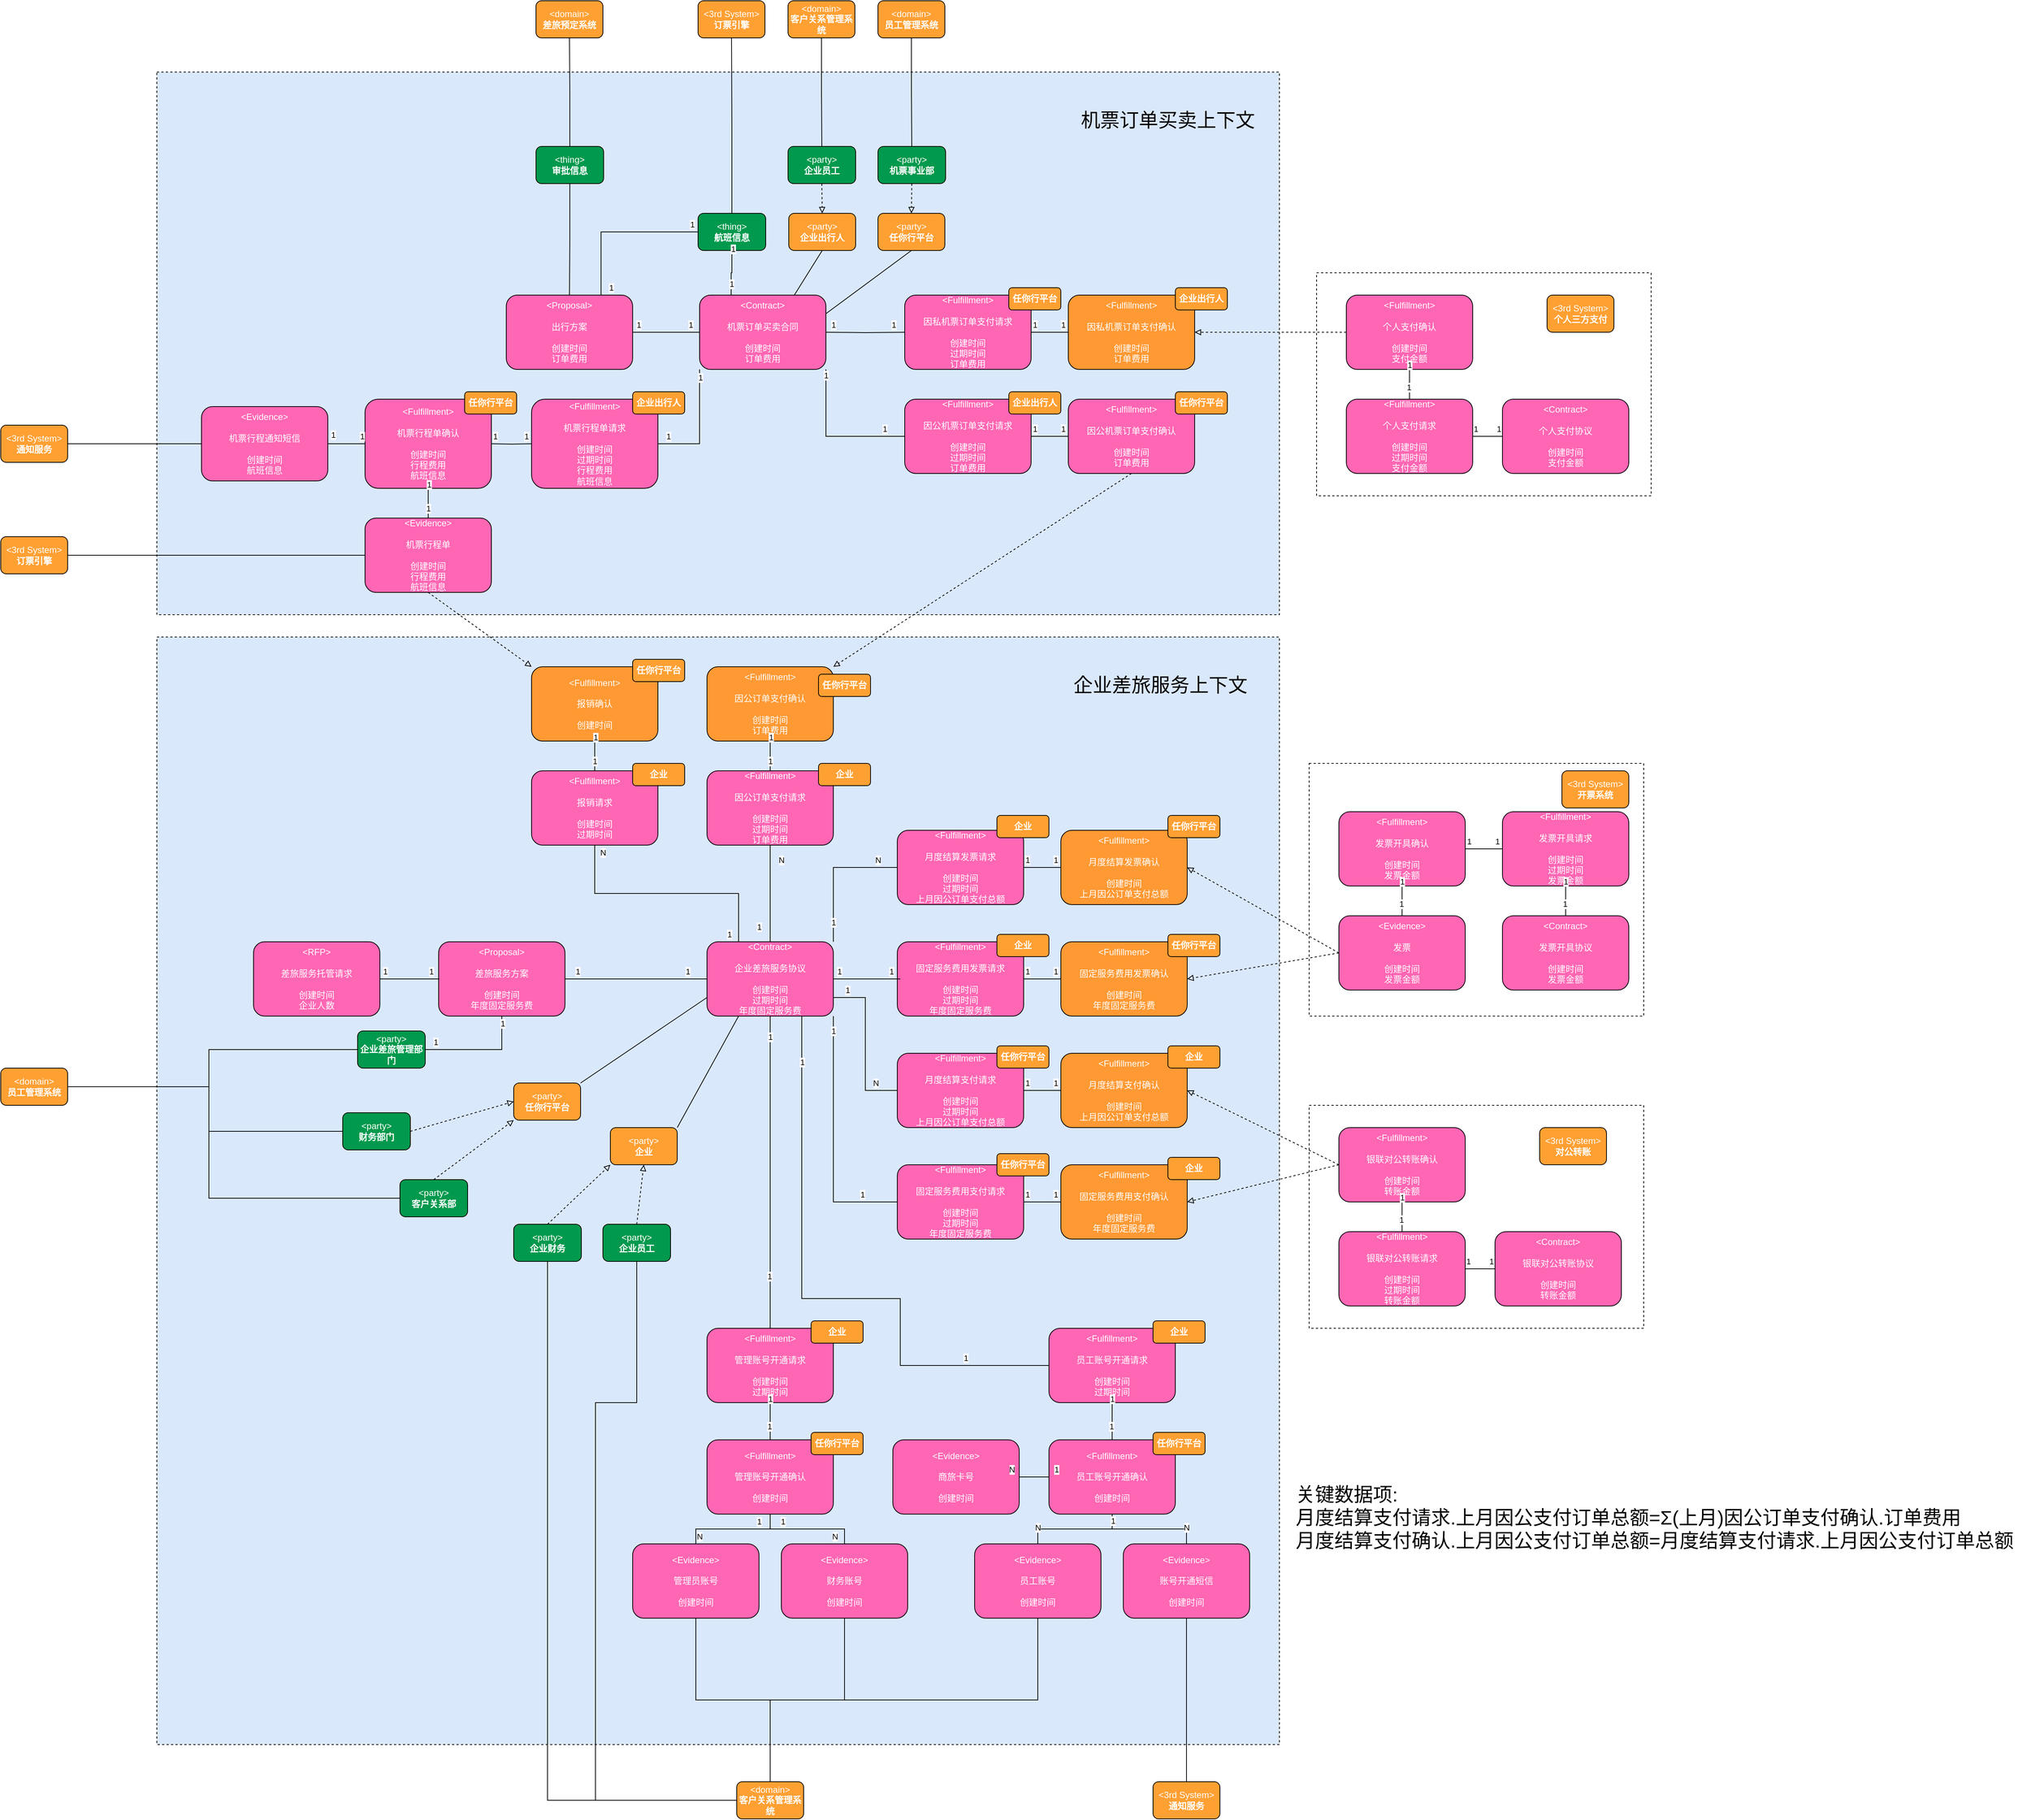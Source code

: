 <mxfile version="19.0.0" type="device"><diagram id="msE1_zEYT0Ro1Jks6xHK" name="第 1 页"><mxGraphModel dx="1706" dy="1715" grid="1" gridSize="10" guides="1" tooltips="1" connect="1" arrows="1" fold="1" page="1" pageScale="1" pageWidth="827" pageHeight="1169" math="0" shadow="0"><root><mxCell id="0"/><mxCell id="1" parent="0"/><mxCell id="Tr7wzcKzlumN11SJUhH1-345" value="" style="rounded=0;whiteSpace=wrap;html=1;dashed=1;fillColor=#dae8fc;strokeColor=default;" parent="1" vertex="1"><mxGeometry x="-70" y="-650" width="1510" height="730" as="geometry"/></mxCell><mxCell id="Tr7wzcKzlumN11SJUhH1-341" value="" style="rounded=0;whiteSpace=wrap;html=1;fillColor=#dae8fc;strokeColor=default;dashed=1;gradientColor=none;" parent="1" vertex="1"><mxGeometry x="-70" y="110" width="1510" height="1490" as="geometry"/></mxCell><mxCell id="Tr7wzcKzlumN11SJUhH1-102" value="" style="rounded=0;whiteSpace=wrap;html=1;dashed=1;fillColor=none;" parent="1" vertex="1"><mxGeometry x="1490" y="-380" width="450" height="300" as="geometry"/></mxCell><mxCell id="Tr7wzcKzlumN11SJUhH1-83" value="" style="rounded=0;whiteSpace=wrap;html=1;dashed=1;fillColor=none;" parent="1" vertex="1"><mxGeometry x="1480" y="280" width="450" height="340" as="geometry"/></mxCell><mxCell id="Tr7wzcKzlumN11SJUhH1-54" value="" style="rounded=0;whiteSpace=wrap;html=1;dashed=1;fillColor=none;" parent="1" vertex="1"><mxGeometry x="1480" y="740" width="450" height="300" as="geometry"/></mxCell><object label="&lt;font color=&quot;#ffffff&quot;&gt;&amp;lt;%type%&amp;gt;&lt;br&gt;&lt;br&gt;%name%&lt;br&gt;&lt;br&gt;%createAt%&lt;br&gt;&lt;/font&gt;&lt;span style=&quot;color: rgb(255, 255, 255);&quot;&gt;%data1%&lt;/span&gt;&lt;font color=&quot;#ffffff&quot;&gt;&lt;br&gt;&lt;/font&gt;" placeholders="1" type="RFP" name="差旅服务托管请求" createAt="创建时间" data1="企业人数" id="Tr7wzcKzlumN11SJUhH1-1"><mxCell style="rounded=1;whiteSpace=wrap;html=1;fillColor=#FF66B3;noLabel=0;comic=0;recursiveResize=1;" parent="1" vertex="1"><mxGeometry x="60" y="520" width="170" height="100" as="geometry"/></mxCell></object><object label="&lt;font color=&quot;#ffffff&quot;&gt;&amp;lt;%type%&amp;gt;&lt;br&gt;&lt;br&gt;%name%&lt;br&gt;&lt;br&gt;%createAt%&lt;br&gt;&lt;/font&gt;&lt;span style=&quot;color: rgb(255, 255, 255);&quot;&gt;%data1%&lt;/span&gt;&lt;font color=&quot;#ffffff&quot;&gt;&lt;br&gt;&lt;/font&gt;" placeholders="1" type="Proposal" name="差旅服务方案" createAt="创建时间" data1="年度固定服务费" id="Tr7wzcKzlumN11SJUhH1-2"><mxCell style="rounded=1;whiteSpace=wrap;html=1;fillColor=#FF66B3;noLabel=0;comic=0;recursiveResize=1;" parent="1" vertex="1"><mxGeometry x="309" y="520" width="170" height="100" as="geometry"/></mxCell></object><mxCell id="Tr7wzcKzlumN11SJUhH1-3" style="edgeStyle=orthogonalEdgeStyle;rounded=0;orthogonalLoop=1;jettySize=auto;html=1;exitX=1;exitY=0.5;exitDx=0;exitDy=0;endArrow=none;endFill=0;" parent="1" source="Tr7wzcKzlumN11SJUhH1-1" edge="1"><mxGeometry relative="1" as="geometry"><mxPoint x="230" y="570" as="sourcePoint"/><mxPoint x="310" y="570" as="targetPoint"/></mxGeometry></mxCell><mxCell id="Tr7wzcKzlumN11SJUhH1-4" value="1" style="edgeLabel;html=1;align=center;verticalAlign=middle;resizable=0;points=[];" parent="Tr7wzcKzlumN11SJUhH1-3" vertex="1" connectable="0"><mxGeometry x="-0.82" relative="1" as="geometry"><mxPoint y="-10" as="offset"/></mxGeometry></mxCell><mxCell id="Tr7wzcKzlumN11SJUhH1-5" value="1" style="edgeLabel;html=1;align=center;verticalAlign=middle;resizable=0;points=[];" parent="Tr7wzcKzlumN11SJUhH1-3" vertex="1" connectable="0"><mxGeometry x="0.72" y="-1" relative="1" as="geometry"><mxPoint y="-11" as="offset"/></mxGeometry></mxCell><object label="&lt;font color=&quot;#ffffff&quot;&gt;&amp;lt;%type%&amp;gt;&lt;br&gt;&lt;b&gt;%name%&lt;/b&gt;&lt;br&gt;&lt;/font&gt;" placeholders="1" type="party" name="企业差旅管理部门" id="Tr7wzcKzlumN11SJUhH1-6"><mxCell style="rounded=1;whiteSpace=wrap;html=1;noLabel=0;comic=0;recursiveResize=1;fillColor=#00994D;" parent="1" vertex="1"><mxGeometry x="200" y="640" width="91" height="50" as="geometry"/></mxCell></object><mxCell id="Tr7wzcKzlumN11SJUhH1-8" style="edgeStyle=orthogonalEdgeStyle;rounded=0;orthogonalLoop=1;jettySize=auto;html=1;exitX=1;exitY=0.5;exitDx=0;exitDy=0;entryX=0.5;entryY=1;entryDx=0;entryDy=0;endArrow=none;endFill=0;" parent="1" source="Tr7wzcKzlumN11SJUhH1-6" target="Tr7wzcKzlumN11SJUhH1-2" edge="1"><mxGeometry relative="1" as="geometry"><mxPoint x="340" y="500" as="sourcePoint"/><mxPoint x="440" y="500" as="targetPoint"/></mxGeometry></mxCell><mxCell id="Tr7wzcKzlumN11SJUhH1-9" value="1" style="edgeLabel;html=1;align=center;verticalAlign=middle;resizable=0;points=[];" parent="Tr7wzcKzlumN11SJUhH1-8" vertex="1" connectable="0"><mxGeometry x="-0.82" relative="1" as="geometry"><mxPoint y="-10" as="offset"/></mxGeometry></mxCell><mxCell id="Tr7wzcKzlumN11SJUhH1-10" value="1" style="edgeLabel;html=1;align=center;verticalAlign=middle;resizable=0;points=[];" parent="Tr7wzcKzlumN11SJUhH1-8" vertex="1" connectable="0"><mxGeometry x="0.72" y="-1" relative="1" as="geometry"><mxPoint y="-11" as="offset"/></mxGeometry></mxCell><object label="&lt;font color=&quot;#ffffff&quot;&gt;&amp;lt;%type%&amp;gt;&lt;br&gt;&lt;br&gt;%name%&lt;br&gt;&lt;br&gt;%createAt%&lt;br&gt;%expireAt%&lt;br&gt;&lt;/font&gt;&lt;span style=&quot;color: rgb(255, 255, 255);&quot;&gt;%data1%&lt;/span&gt;&lt;font color=&quot;#ffffff&quot;&gt;&lt;br&gt;&lt;/font&gt;" placeholders="1" type="Contract" name="企业差旅服务协议" createAt="创建时间" data1="年度固定服务费" expireAt="过期时间" id="Tr7wzcKzlumN11SJUhH1-11"><mxCell style="rounded=1;whiteSpace=wrap;html=1;fillColor=#FF66B3;noLabel=0;comic=0;recursiveResize=1;" parent="1" vertex="1"><mxGeometry x="670" y="520" width="170" height="100" as="geometry"/></mxCell></object><mxCell id="Tr7wzcKzlumN11SJUhH1-12" style="edgeStyle=orthogonalEdgeStyle;rounded=0;orthogonalLoop=1;jettySize=auto;html=1;endArrow=none;endFill=0;exitX=1;exitY=0.5;exitDx=0;exitDy=0;entryX=0;entryY=0.5;entryDx=0;entryDy=0;" parent="1" source="Tr7wzcKzlumN11SJUhH1-2" target="Tr7wzcKzlumN11SJUhH1-11" edge="1"><mxGeometry relative="1" as="geometry"><mxPoint x="520" y="570" as="sourcePoint"/><mxPoint x="640" y="570" as="targetPoint"/><Array as="points"><mxPoint x="610" y="570"/><mxPoint x="610" y="570"/></Array></mxGeometry></mxCell><mxCell id="Tr7wzcKzlumN11SJUhH1-13" value="1" style="edgeLabel;html=1;align=center;verticalAlign=middle;resizable=0;points=[];" parent="Tr7wzcKzlumN11SJUhH1-12" vertex="1" connectable="0"><mxGeometry x="-0.82" relative="1" as="geometry"><mxPoint y="-10" as="offset"/></mxGeometry></mxCell><mxCell id="Tr7wzcKzlumN11SJUhH1-14" value="1" style="edgeLabel;html=1;align=center;verticalAlign=middle;resizable=0;points=[];" parent="Tr7wzcKzlumN11SJUhH1-12" vertex="1" connectable="0"><mxGeometry x="0.72" y="-1" relative="1" as="geometry"><mxPoint y="-11" as="offset"/></mxGeometry></mxCell><object label="&lt;font color=&quot;#ffffff&quot;&gt;&amp;lt;%type%&amp;gt;&lt;br&gt;&lt;br&gt;%name%&lt;br&gt;&lt;br&gt;%createAt%&lt;br&gt;&lt;/font&gt;&lt;span style=&quot;color: rgb(255, 255, 255);&quot;&gt;%expirAt%&lt;/span&gt;&lt;font color=&quot;#ffffff&quot;&gt;&lt;br&gt;&lt;/font&gt;&lt;span style=&quot;color: rgb(255, 255, 255);&quot;&gt;%data1%&lt;/span&gt;&lt;font color=&quot;#ffffff&quot;&gt;&lt;br&gt;&lt;/font&gt;" placeholders="1" type="Fulfillment" name="固定服务费用支付请求" createAt="创建时间" data1="年度固定服务费" expirAt="过期时间" id="Tr7wzcKzlumN11SJUhH1-15"><mxCell style="rounded=1;whiteSpace=wrap;html=1;fillColor=#FF66B3;noLabel=0;comic=0;recursiveResize=1;" parent="1" vertex="1"><mxGeometry x="926" y="820" width="170" height="100" as="geometry"/></mxCell></object><mxCell id="Tr7wzcKzlumN11SJUhH1-16" style="edgeStyle=orthogonalEdgeStyle;rounded=0;orthogonalLoop=1;jettySize=auto;html=1;exitX=1;exitY=1;exitDx=0;exitDy=0;entryX=0;entryY=0.5;entryDx=0;entryDy=0;endArrow=none;endFill=0;" parent="1" source="Tr7wzcKzlumN11SJUhH1-11" target="Tr7wzcKzlumN11SJUhH1-15" edge="1"><mxGeometry relative="1" as="geometry"><mxPoint x="860" y="420" as="sourcePoint"/><mxPoint x="960" y="420" as="targetPoint"/></mxGeometry></mxCell><mxCell id="Tr7wzcKzlumN11SJUhH1-17" value="1" style="edgeLabel;html=1;align=center;verticalAlign=middle;resizable=0;points=[];" parent="Tr7wzcKzlumN11SJUhH1-16" vertex="1" connectable="0"><mxGeometry x="-0.82" relative="1" as="geometry"><mxPoint y="-10" as="offset"/></mxGeometry></mxCell><mxCell id="Tr7wzcKzlumN11SJUhH1-18" value="1" style="edgeLabel;html=1;align=center;verticalAlign=middle;resizable=0;points=[];" parent="Tr7wzcKzlumN11SJUhH1-16" vertex="1" connectable="0"><mxGeometry x="0.72" y="-1" relative="1" as="geometry"><mxPoint y="-11" as="offset"/></mxGeometry></mxCell><object label="&lt;font color=&quot;#ffffff&quot;&gt;&amp;lt;%type%&amp;gt;&lt;br&gt;&lt;br&gt;%name%&lt;br&gt;&lt;br&gt;%createAt%&lt;br&gt;&lt;/font&gt;&lt;span style=&quot;color: rgb(255, 255, 255);&quot;&gt;%data1%&lt;/span&gt;&lt;font color=&quot;#ffffff&quot;&gt;&lt;br&gt;&lt;/font&gt;" placeholders="1" type="Fulfillment" name="固定服务费用支付确认" createAt="创建时间" data1="年度固定服务费" id="Tr7wzcKzlumN11SJUhH1-19"><mxCell style="rounded=1;whiteSpace=wrap;html=1;fillColor=#FF9933;noLabel=0;comic=0;recursiveResize=1;" parent="1" vertex="1"><mxGeometry x="1146" y="820" width="170" height="100" as="geometry"/></mxCell></object><mxCell id="Tr7wzcKzlumN11SJUhH1-22" style="edgeStyle=orthogonalEdgeStyle;rounded=0;orthogonalLoop=1;jettySize=auto;html=1;exitX=1;exitY=0.5;exitDx=0;exitDy=0;entryX=0;entryY=0.5;entryDx=0;entryDy=0;endArrow=none;endFill=0;" parent="1" source="Tr7wzcKzlumN11SJUhH1-15" target="Tr7wzcKzlumN11SJUhH1-19" edge="1"><mxGeometry relative="1" as="geometry"><mxPoint x="926" y="770" as="sourcePoint"/><mxPoint x="1026" y="770" as="targetPoint"/></mxGeometry></mxCell><mxCell id="Tr7wzcKzlumN11SJUhH1-23" value="1" style="edgeLabel;html=1;align=center;verticalAlign=middle;resizable=0;points=[];" parent="Tr7wzcKzlumN11SJUhH1-22" vertex="1" connectable="0"><mxGeometry x="-0.82" relative="1" as="geometry"><mxPoint y="-10" as="offset"/></mxGeometry></mxCell><mxCell id="Tr7wzcKzlumN11SJUhH1-24" value="1" style="edgeLabel;html=1;align=center;verticalAlign=middle;resizable=0;points=[];" parent="Tr7wzcKzlumN11SJUhH1-22" vertex="1" connectable="0"><mxGeometry x="0.72" y="-1" relative="1" as="geometry"><mxPoint y="-11" as="offset"/></mxGeometry></mxCell><object label="&lt;font color=&quot;#ffffff&quot;&gt;&amp;lt;%type%&amp;gt;&lt;br&gt;&lt;br&gt;%name%&lt;br&gt;&lt;br&gt;%createAt%&lt;br&gt;&lt;/font&gt;&lt;span style=&quot;color: rgb(255, 255, 255);&quot;&gt;%data1%&lt;/span&gt;&lt;font color=&quot;#ffffff&quot;&gt;&lt;br&gt;&lt;/font&gt;" placeholders="1" type="Contract" name="银联对公转账协议" createAt="创建时间" data1="转账金额" id="Tr7wzcKzlumN11SJUhH1-28"><mxCell style="rounded=1;whiteSpace=wrap;html=1;fillColor=#FF66B3;noLabel=0;comic=0;recursiveResize=1;" parent="1" vertex="1"><mxGeometry x="1730" y="910" width="170" height="100" as="geometry"/></mxCell></object><object label="&lt;font color=&quot;#ffffff&quot;&gt;&amp;lt;%type%&amp;gt;&lt;br&gt;&lt;br&gt;%name%&lt;br&gt;&lt;br&gt;%createAt%&lt;br&gt;&lt;/font&gt;&lt;span style=&quot;color: rgb(255, 255, 255);&quot;&gt;%expirAt%&lt;/span&gt;&lt;font color=&quot;#ffffff&quot;&gt;&lt;br&gt;&lt;/font&gt;&lt;span style=&quot;color: rgb(255, 255, 255);&quot;&gt;%data1%&lt;/span&gt;&lt;font color=&quot;#ffffff&quot;&gt;&lt;br&gt;&lt;/font&gt;" placeholders="1" type="Fulfillment" name="银联对公转账请求" createAt="创建时间" data1="转账金额" expirAt="过期时间" id="Tr7wzcKzlumN11SJUhH1-29"><mxCell style="rounded=1;whiteSpace=wrap;html=1;fillColor=#FF66B3;noLabel=0;comic=0;recursiveResize=1;" parent="1" vertex="1"><mxGeometry x="1520" y="910" width="170" height="100" as="geometry"/></mxCell></object><object label="&lt;font color=&quot;#ffffff&quot;&gt;&amp;lt;%type%&amp;gt;&lt;br&gt;&lt;br&gt;%name%&lt;br&gt;&lt;br&gt;%createAt%&lt;br&gt;&lt;/font&gt;&lt;span style=&quot;color: rgb(255, 255, 255);&quot;&gt;%data1%&lt;/span&gt;&lt;font color=&quot;#ffffff&quot;&gt;&lt;br&gt;&lt;/font&gt;" placeholders="1" type="Fulfillment" name="银联对公转账确认" createAt="创建时间" data1="转账金额" id="Tr7wzcKzlumN11SJUhH1-31"><mxCell style="rounded=1;whiteSpace=wrap;html=1;fillColor=#FF66B3;noLabel=0;comic=0;recursiveResize=1;" parent="1" vertex="1"><mxGeometry x="1520" y="770" width="170" height="100" as="geometry"/></mxCell></object><mxCell id="Tr7wzcKzlumN11SJUhH1-32" style="edgeStyle=orthogonalEdgeStyle;rounded=0;orthogonalLoop=1;jettySize=auto;html=1;exitX=1;exitY=0.5;exitDx=0;exitDy=0;entryX=0;entryY=0.5;entryDx=0;entryDy=0;endArrow=none;endFill=0;" parent="1" source="Tr7wzcKzlumN11SJUhH1-29" target="Tr7wzcKzlumN11SJUhH1-28" edge="1"><mxGeometry relative="1" as="geometry"><mxPoint x="1600" y="650" as="sourcePoint"/><mxPoint x="1700" y="650" as="targetPoint"/></mxGeometry></mxCell><mxCell id="Tr7wzcKzlumN11SJUhH1-33" value="1" style="edgeLabel;html=1;align=center;verticalAlign=middle;resizable=0;points=[];fillColor=#FF66B3;" parent="Tr7wzcKzlumN11SJUhH1-32" vertex="1" connectable="0"><mxGeometry x="-0.82" relative="1" as="geometry"><mxPoint y="-10" as="offset"/></mxGeometry></mxCell><mxCell id="Tr7wzcKzlumN11SJUhH1-34" value="1" style="edgeLabel;html=1;align=center;verticalAlign=middle;resizable=0;points=[];fillColor=#FF66B3;" parent="Tr7wzcKzlumN11SJUhH1-32" vertex="1" connectable="0"><mxGeometry x="0.72" y="-1" relative="1" as="geometry"><mxPoint y="-11" as="offset"/></mxGeometry></mxCell><mxCell id="Tr7wzcKzlumN11SJUhH1-35" style="edgeStyle=orthogonalEdgeStyle;rounded=0;orthogonalLoop=1;jettySize=auto;html=1;exitX=0.5;exitY=1;exitDx=0;exitDy=0;entryX=0.5;entryY=0;entryDx=0;entryDy=0;endArrow=none;endFill=0;" parent="1" source="Tr7wzcKzlumN11SJUhH1-31" target="Tr7wzcKzlumN11SJUhH1-29" edge="1"><mxGeometry relative="1" as="geometry"><mxPoint x="1730" y="870" as="sourcePoint"/><mxPoint x="1830" y="870" as="targetPoint"/></mxGeometry></mxCell><mxCell id="Tr7wzcKzlumN11SJUhH1-36" value="1" style="edgeLabel;html=1;align=center;verticalAlign=middle;resizable=0;points=[];fillColor=#FF66B3;" parent="Tr7wzcKzlumN11SJUhH1-35" vertex="1" connectable="0"><mxGeometry x="-0.82" relative="1" as="geometry"><mxPoint y="-10" as="offset"/></mxGeometry></mxCell><mxCell id="Tr7wzcKzlumN11SJUhH1-37" value="1" style="edgeLabel;html=1;align=center;verticalAlign=middle;resizable=0;points=[];fillColor=#FF66B3;" parent="Tr7wzcKzlumN11SJUhH1-35" vertex="1" connectable="0"><mxGeometry x="0.72" y="-1" relative="1" as="geometry"><mxPoint y="-11" as="offset"/></mxGeometry></mxCell><mxCell id="Tr7wzcKzlumN11SJUhH1-38" style="edgeStyle=none;rounded=0;orthogonalLoop=1;jettySize=auto;html=1;exitX=0;exitY=0.5;exitDx=0;exitDy=0;endArrow=block;endFill=0;dashed=1;entryX=1;entryY=0.5;entryDx=0;entryDy=0;" parent="1" source="Tr7wzcKzlumN11SJUhH1-31" target="Tr7wzcKzlumN11SJUhH1-19" edge="1"><mxGeometry relative="1" as="geometry"><mxPoint x="1550" y="730" as="sourcePoint"/><mxPoint x="1620" y="730" as="targetPoint"/></mxGeometry></mxCell><object label="&lt;font color=&quot;#ffffff&quot;&gt;&amp;lt;%type%&amp;gt;&lt;br&gt;&lt;b&gt;%name%&lt;/b&gt;&lt;br&gt;&lt;/font&gt;" placeholders="1" type="3rd System" name="对公转账" id="Tr7wzcKzlumN11SJUhH1-40"><mxCell style="rounded=1;whiteSpace=wrap;html=1;noLabel=0;comic=0;recursiveResize=1;fillColor=#FFA033;" parent="1" vertex="1"><mxGeometry x="1790" y="770" width="90" height="50" as="geometry"/></mxCell></object><object label="&lt;font color=&quot;#ffffff&quot;&gt;&amp;lt;%type%&amp;gt;&lt;br&gt;&lt;br&gt;%name%&lt;br&gt;&lt;br&gt;%createAt%&lt;br&gt;&lt;/font&gt;&lt;span style=&quot;color: rgb(255, 255, 255);&quot;&gt;%expirAt%&lt;/span&gt;&lt;font color=&quot;#ffffff&quot;&gt;&lt;br&gt;&lt;/font&gt;&lt;span style=&quot;color: rgb(255, 255, 255);&quot;&gt;%data1%&lt;/span&gt;&lt;font color=&quot;#ffffff&quot;&gt;&lt;br&gt;&lt;/font&gt;" placeholders="1" type="Fulfillment" name="月度结算支付请求" createAt="创建时间" data1="上月因公订单支付总额" expirAt="过期时间" id="Tr7wzcKzlumN11SJUhH1-41"><mxCell style="rounded=1;whiteSpace=wrap;html=1;fillColor=#FF66B3;noLabel=0;comic=0;recursiveResize=1;" parent="1" vertex="1"><mxGeometry x="926" y="670" width="170" height="100" as="geometry"/></mxCell></object><object label="&lt;font color=&quot;#ffffff&quot;&gt;&amp;lt;%type%&amp;gt;&lt;br&gt;&lt;br&gt;%name%&lt;br&gt;&lt;br&gt;%createAt%&lt;br&gt;&lt;/font&gt;&lt;span style=&quot;color: rgb(255, 255, 255);&quot;&gt;%data1%&lt;/span&gt;&lt;font color=&quot;#ffffff&quot;&gt;&lt;br&gt;&lt;/font&gt;" placeholders="1" type="Fulfillment" name="月度结算支付确认" createAt="创建时间" data1="上月因公订单支付总额" id="Tr7wzcKzlumN11SJUhH1-42"><mxCell style="rounded=1;whiteSpace=wrap;html=1;fillColor=#FF9933;noLabel=0;comic=0;recursiveResize=1;" parent="1" vertex="1"><mxGeometry x="1146" y="670" width="170" height="100" as="geometry"/></mxCell></object><mxCell id="Tr7wzcKzlumN11SJUhH1-43" style="edgeStyle=none;rounded=0;orthogonalLoop=1;jettySize=auto;html=1;endArrow=block;endFill=0;dashed=1;entryX=1;entryY=0.5;entryDx=0;entryDy=0;" parent="1" target="Tr7wzcKzlumN11SJUhH1-42" edge="1"><mxGeometry relative="1" as="geometry"><mxPoint x="1520" y="820" as="sourcePoint"/><mxPoint x="1580" y="610" as="targetPoint"/></mxGeometry></mxCell><mxCell id="Tr7wzcKzlumN11SJUhH1-44" style="edgeStyle=orthogonalEdgeStyle;rounded=0;orthogonalLoop=1;jettySize=auto;html=1;exitX=1;exitY=0.75;exitDx=0;exitDy=0;entryX=0;entryY=0.5;entryDx=0;entryDy=0;endArrow=none;endFill=0;" parent="1" source="Tr7wzcKzlumN11SJUhH1-11" target="Tr7wzcKzlumN11SJUhH1-41" edge="1"><mxGeometry relative="1" as="geometry"><mxPoint x="620" y="690" as="sourcePoint"/><mxPoint x="720" y="690" as="targetPoint"/></mxGeometry></mxCell><mxCell id="Tr7wzcKzlumN11SJUhH1-45" value="1" style="edgeLabel;html=1;align=center;verticalAlign=middle;resizable=0;points=[];dashed=1;fillColor=none;" parent="Tr7wzcKzlumN11SJUhH1-44" vertex="1" connectable="0"><mxGeometry x="-0.82" relative="1" as="geometry"><mxPoint y="-10" as="offset"/></mxGeometry></mxCell><mxCell id="Tr7wzcKzlumN11SJUhH1-46" value="N" style="edgeLabel;html=1;align=center;verticalAlign=middle;resizable=0;points=[];dashed=1;fillColor=none;" parent="Tr7wzcKzlumN11SJUhH1-44" vertex="1" connectable="0"><mxGeometry x="0.72" y="-1" relative="1" as="geometry"><mxPoint y="-11" as="offset"/></mxGeometry></mxCell><mxCell id="Tr7wzcKzlumN11SJUhH1-47" style="edgeStyle=orthogonalEdgeStyle;rounded=0;orthogonalLoop=1;jettySize=auto;html=1;entryX=0;entryY=0.5;entryDx=0;entryDy=0;endArrow=none;endFill=0;exitX=1;exitY=0.5;exitDx=0;exitDy=0;" parent="1" source="Tr7wzcKzlumN11SJUhH1-41" target="Tr7wzcKzlumN11SJUhH1-42" edge="1"><mxGeometry relative="1" as="geometry"><mxPoint x="1360" y="580" as="sourcePoint"/><mxPoint x="1210" y="610" as="targetPoint"/></mxGeometry></mxCell><mxCell id="Tr7wzcKzlumN11SJUhH1-48" value="1" style="edgeLabel;html=1;align=center;verticalAlign=middle;resizable=0;points=[];dashed=1;fillColor=none;" parent="Tr7wzcKzlumN11SJUhH1-47" vertex="1" connectable="0"><mxGeometry x="-0.82" relative="1" as="geometry"><mxPoint y="-10" as="offset"/></mxGeometry></mxCell><mxCell id="Tr7wzcKzlumN11SJUhH1-49" value="1" style="edgeLabel;html=1;align=center;verticalAlign=middle;resizable=0;points=[];dashed=1;fillColor=none;" parent="Tr7wzcKzlumN11SJUhH1-47" vertex="1" connectable="0"><mxGeometry x="0.72" y="-1" relative="1" as="geometry"><mxPoint y="-11" as="offset"/></mxGeometry></mxCell><object label="&lt;font color=&quot;#ffffff&quot;&gt;&amp;lt;%type%&amp;gt;&lt;br&gt;&lt;br&gt;%name%&lt;br&gt;&lt;br&gt;%createAt%&lt;br&gt;&lt;/font&gt;&lt;span style=&quot;color: rgb(255, 255, 255);&quot;&gt;%expirAt%&lt;/span&gt;&lt;font color=&quot;#ffffff&quot;&gt;&lt;br&gt;&lt;/font&gt;&lt;span style=&quot;color: rgb(255, 255, 255);&quot;&gt;%data1%&lt;/span&gt;&lt;font color=&quot;#ffffff&quot;&gt;&lt;br&gt;&lt;/font&gt;" placeholders="1" type="Fulfillment" name="月度结算发票请求" createAt="创建时间" data1="上月因公订单支付总额" expirAt="过期时间" id="Tr7wzcKzlumN11SJUhH1-50"><mxCell style="rounded=1;whiteSpace=wrap;html=1;fillColor=#FF66B3;noLabel=0;comic=0;recursiveResize=1;" parent="1" vertex="1"><mxGeometry x="926" y="370" width="170" height="100" as="geometry"/></mxCell></object><object label="&lt;font color=&quot;#ffffff&quot;&gt;&amp;lt;%type%&amp;gt;&lt;br&gt;&lt;br&gt;%name%&lt;br&gt;&lt;br&gt;%createAt%&lt;br&gt;&lt;/font&gt;&lt;span style=&quot;color: rgb(255, 255, 255);&quot;&gt;%data1%&lt;/span&gt;&lt;font color=&quot;#ffffff&quot;&gt;&lt;br&gt;&lt;/font&gt;" placeholders="1" type="Fulfillment" name="月度结算发票确认" createAt="创建时间" data1="上月因公订单支付总额" id="Tr7wzcKzlumN11SJUhH1-51"><mxCell style="rounded=1;whiteSpace=wrap;html=1;fillColor=#FF9933;noLabel=0;comic=0;recursiveResize=1;" parent="1" vertex="1"><mxGeometry x="1146" y="370" width="170" height="100" as="geometry"/></mxCell></object><object label="&lt;font color=&quot;#ffffff&quot;&gt;&amp;lt;%type%&amp;gt;&lt;br&gt;&lt;br&gt;%name%&lt;br&gt;&lt;br&gt;%createAt%&lt;br&gt;&lt;/font&gt;&lt;span style=&quot;color: rgb(255, 255, 255);&quot;&gt;%expirAt%&lt;/span&gt;&lt;font color=&quot;#ffffff&quot;&gt;&lt;br&gt;&lt;/font&gt;&lt;span style=&quot;color: rgb(255, 255, 255);&quot;&gt;%data1%&lt;/span&gt;&lt;font color=&quot;#ffffff&quot;&gt;&lt;br&gt;&lt;/font&gt;" placeholders="1" type="Fulfillment" name="固定服务费用发票请求" createAt="创建时间" data1="年度固定服务费" expirAt="过期时间" id="Tr7wzcKzlumN11SJUhH1-52"><mxCell style="rounded=1;whiteSpace=wrap;html=1;fillColor=#FF66B3;noLabel=0;comic=0;recursiveResize=1;" parent="1" vertex="1"><mxGeometry x="926" y="520" width="170" height="100" as="geometry"/></mxCell></object><object label="&lt;font color=&quot;#ffffff&quot;&gt;&amp;lt;%type%&amp;gt;&lt;br&gt;&lt;br&gt;%name%&lt;br&gt;&lt;br&gt;%createAt%&lt;br&gt;&lt;/font&gt;&lt;span style=&quot;color: rgb(255, 255, 255);&quot;&gt;%data1%&lt;/span&gt;&lt;font color=&quot;#ffffff&quot;&gt;&lt;br&gt;&lt;/font&gt;" placeholders="1" type="Fulfillment" name="固定服务费用发票确认" createAt="创建时间" data1="年度固定服务费" id="Tr7wzcKzlumN11SJUhH1-53"><mxCell style="rounded=1;whiteSpace=wrap;html=1;fillColor=#FF9933;noLabel=0;comic=0;recursiveResize=1;" parent="1" vertex="1"><mxGeometry x="1146" y="520" width="170" height="100" as="geometry"/></mxCell></object><object label="&lt;font color=&quot;#ffffff&quot;&gt;&amp;lt;%type%&amp;gt;&lt;br&gt;&lt;br&gt;%name%&lt;br&gt;&lt;br&gt;%createAt%&lt;br&gt;&lt;/font&gt;&lt;span style=&quot;color: rgb(255, 255, 255);&quot;&gt;%data1%&lt;/span&gt;&lt;font color=&quot;#ffffff&quot;&gt;&lt;br&gt;&lt;/font&gt;" placeholders="1" type="Contract" name="发票开具协议" createAt="创建时间" data1="发票金额" id="Tr7wzcKzlumN11SJUhH1-55"><mxCell style="rounded=1;whiteSpace=wrap;html=1;fillColor=#FF66B3;noLabel=0;comic=0;recursiveResize=1;" parent="1" vertex="1"><mxGeometry x="1740" y="485" width="170" height="100" as="geometry"/></mxCell></object><object label="&lt;font color=&quot;#ffffff&quot;&gt;&amp;lt;%type%&amp;gt;&lt;br&gt;&lt;br&gt;%name%&lt;br&gt;&lt;br&gt;%createAt%&lt;br&gt;&lt;/font&gt;&lt;span style=&quot;color: rgb(255, 255, 255);&quot;&gt;%expirAt%&lt;/span&gt;&lt;font color=&quot;#ffffff&quot;&gt;&lt;br&gt;&lt;/font&gt;&lt;span style=&quot;color: rgb(255, 255, 255);&quot;&gt;%data1%&lt;/span&gt;&lt;font color=&quot;#ffffff&quot;&gt;&lt;br&gt;&lt;/font&gt;" placeholders="1" type="Fulfillment" name="发票开具请求" createAt="创建时间" data1="发票金额" expirAt="过期时间" id="Tr7wzcKzlumN11SJUhH1-56"><mxCell style="rounded=1;whiteSpace=wrap;html=1;fillColor=#FF66B3;noLabel=0;comic=0;recursiveResize=1;" parent="1" vertex="1"><mxGeometry x="1740" y="345" width="170" height="100" as="geometry"/></mxCell></object><object label="&lt;font color=&quot;#ffffff&quot;&gt;&amp;lt;%type%&amp;gt;&lt;br&gt;&lt;br&gt;%name%&lt;br&gt;&lt;br&gt;%createAt%&lt;br&gt;&lt;/font&gt;&lt;span style=&quot;color: rgb(255, 255, 255);&quot;&gt;%data1%&lt;/span&gt;&lt;font color=&quot;#ffffff&quot;&gt;&lt;br&gt;&lt;/font&gt;" placeholders="1" type="Fulfillment" name="发票开具确认" createAt="创建时间" data1="发票金额" id="Tr7wzcKzlumN11SJUhH1-57"><mxCell style="rounded=1;whiteSpace=wrap;html=1;fillColor=#FF66B3;noLabel=0;comic=0;recursiveResize=1;" parent="1" vertex="1"><mxGeometry x="1520" y="345" width="170" height="100" as="geometry"/></mxCell></object><object label="&lt;font color=&quot;#ffffff&quot;&gt;&amp;lt;%type%&amp;gt;&lt;br&gt;&lt;br&gt;%name%&lt;br&gt;&lt;br&gt;%createAt%&lt;br&gt;&lt;/font&gt;&lt;span style=&quot;color: rgb(255, 255, 255);&quot;&gt;%data1%&lt;/span&gt;&lt;font color=&quot;#ffffff&quot;&gt;&lt;br&gt;&lt;/font&gt;" placeholders="1" type="Evidence" name="发票" createAt="创建时间" data1="发票金额" id="Tr7wzcKzlumN11SJUhH1-58"><mxCell style="rounded=1;whiteSpace=wrap;html=1;fillColor=#FF66B3;noLabel=0;comic=0;recursiveResize=1;" parent="1" vertex="1"><mxGeometry x="1520" y="485" width="170" height="100" as="geometry"/></mxCell></object><mxCell id="Tr7wzcKzlumN11SJUhH1-59" style="edgeStyle=orthogonalEdgeStyle;rounded=0;orthogonalLoop=1;jettySize=auto;html=1;exitX=0.5;exitY=1;exitDx=0;exitDy=0;entryX=0.5;entryY=0;entryDx=0;entryDy=0;endArrow=none;endFill=0;" parent="1" source="Tr7wzcKzlumN11SJUhH1-56" target="Tr7wzcKzlumN11SJUhH1-55" edge="1"><mxGeometry relative="1" as="geometry"><mxPoint x="1930" y="505" as="sourcePoint"/><mxPoint x="2030" y="505" as="targetPoint"/></mxGeometry></mxCell><mxCell id="Tr7wzcKzlumN11SJUhH1-60" value="1" style="edgeLabel;html=1;align=center;verticalAlign=middle;resizable=0;points=[];dashed=1;fillColor=none;" parent="Tr7wzcKzlumN11SJUhH1-59" vertex="1" connectable="0"><mxGeometry x="-0.82" relative="1" as="geometry"><mxPoint y="-10" as="offset"/></mxGeometry></mxCell><mxCell id="Tr7wzcKzlumN11SJUhH1-61" value="1" style="edgeLabel;html=1;align=center;verticalAlign=middle;resizable=0;points=[];dashed=1;fillColor=none;" parent="Tr7wzcKzlumN11SJUhH1-59" vertex="1" connectable="0"><mxGeometry x="0.72" y="-1" relative="1" as="geometry"><mxPoint y="-11" as="offset"/></mxGeometry></mxCell><mxCell id="Tr7wzcKzlumN11SJUhH1-62" style="edgeStyle=orthogonalEdgeStyle;rounded=0;orthogonalLoop=1;jettySize=auto;html=1;exitX=1;exitY=0.5;exitDx=0;exitDy=0;entryX=0;entryY=0.5;entryDx=0;entryDy=0;endArrow=none;endFill=0;" parent="1" source="Tr7wzcKzlumN11SJUhH1-57" target="Tr7wzcKzlumN11SJUhH1-56" edge="1"><mxGeometry relative="1" as="geometry"><mxPoint x="1730" y="285" as="sourcePoint"/><mxPoint x="1830" y="285" as="targetPoint"/></mxGeometry></mxCell><mxCell id="Tr7wzcKzlumN11SJUhH1-63" value="1" style="edgeLabel;html=1;align=center;verticalAlign=middle;resizable=0;points=[];dashed=1;fillColor=none;" parent="Tr7wzcKzlumN11SJUhH1-62" vertex="1" connectable="0"><mxGeometry x="-0.82" relative="1" as="geometry"><mxPoint y="-10" as="offset"/></mxGeometry></mxCell><mxCell id="Tr7wzcKzlumN11SJUhH1-64" value="1" style="edgeLabel;html=1;align=center;verticalAlign=middle;resizable=0;points=[];dashed=1;fillColor=none;" parent="Tr7wzcKzlumN11SJUhH1-62" vertex="1" connectable="0"><mxGeometry x="0.72" y="-1" relative="1" as="geometry"><mxPoint y="-11" as="offset"/></mxGeometry></mxCell><mxCell id="Tr7wzcKzlumN11SJUhH1-65" style="edgeStyle=orthogonalEdgeStyle;rounded=0;orthogonalLoop=1;jettySize=auto;html=1;entryX=0.5;entryY=0;entryDx=0;entryDy=0;endArrow=none;endFill=0;" parent="1" source="Tr7wzcKzlumN11SJUhH1-57" target="Tr7wzcKzlumN11SJUhH1-58" edge="1"><mxGeometry relative="1" as="geometry"><mxPoint x="1550" y="465" as="sourcePoint"/><mxPoint x="1650" y="465" as="targetPoint"/></mxGeometry></mxCell><mxCell id="Tr7wzcKzlumN11SJUhH1-66" value="1" style="edgeLabel;html=1;align=center;verticalAlign=middle;resizable=0;points=[];dashed=1;fillColor=none;" parent="Tr7wzcKzlumN11SJUhH1-65" vertex="1" connectable="0"><mxGeometry x="-0.82" relative="1" as="geometry"><mxPoint y="-10" as="offset"/></mxGeometry></mxCell><mxCell id="Tr7wzcKzlumN11SJUhH1-67" value="1" style="edgeLabel;html=1;align=center;verticalAlign=middle;resizable=0;points=[];dashed=1;fillColor=none;" parent="Tr7wzcKzlumN11SJUhH1-65" vertex="1" connectable="0"><mxGeometry x="0.72" y="-1" relative="1" as="geometry"><mxPoint y="-11" as="offset"/></mxGeometry></mxCell><mxCell id="Tr7wzcKzlumN11SJUhH1-68" style="edgeStyle=none;rounded=0;orthogonalLoop=1;jettySize=auto;html=1;exitX=0;exitY=0.5;exitDx=0;exitDy=0;endArrow=block;endFill=0;dashed=1;entryX=1;entryY=0.5;entryDx=0;entryDy=0;" parent="1" source="Tr7wzcKzlumN11SJUhH1-58" target="Tr7wzcKzlumN11SJUhH1-51" edge="1"><mxGeometry relative="1" as="geometry"><mxPoint x="1420" y="570" as="sourcePoint"/><mxPoint x="1490" y="570" as="targetPoint"/></mxGeometry></mxCell><mxCell id="Tr7wzcKzlumN11SJUhH1-69" style="edgeStyle=none;rounded=0;orthogonalLoop=1;jettySize=auto;html=1;exitX=0;exitY=0.5;exitDx=0;exitDy=0;endArrow=block;endFill=0;dashed=1;entryX=1;entryY=0.5;entryDx=0;entryDy=0;" parent="1" source="Tr7wzcKzlumN11SJUhH1-58" target="Tr7wzcKzlumN11SJUhH1-53" edge="1"><mxGeometry relative="1" as="geometry"><mxPoint x="1410" y="660" as="sourcePoint"/><mxPoint x="1480" y="660" as="targetPoint"/></mxGeometry></mxCell><mxCell id="Tr7wzcKzlumN11SJUhH1-70" style="edgeStyle=orthogonalEdgeStyle;rounded=0;orthogonalLoop=1;jettySize=auto;html=1;exitX=1;exitY=0;exitDx=0;exitDy=0;entryX=0;entryY=0.5;entryDx=0;entryDy=0;endArrow=none;endFill=0;" parent="1" source="Tr7wzcKzlumN11SJUhH1-11" target="Tr7wzcKzlumN11SJUhH1-50" edge="1"><mxGeometry relative="1" as="geometry"><mxPoint x="770" y="440" as="sourcePoint"/><mxPoint x="870" y="440" as="targetPoint"/></mxGeometry></mxCell><mxCell id="Tr7wzcKzlumN11SJUhH1-71" value="1" style="edgeLabel;html=1;align=center;verticalAlign=middle;resizable=0;points=[];dashed=1;fillColor=none;" parent="Tr7wzcKzlumN11SJUhH1-70" vertex="1" connectable="0"><mxGeometry x="-0.82" relative="1" as="geometry"><mxPoint y="-10" as="offset"/></mxGeometry></mxCell><mxCell id="Tr7wzcKzlumN11SJUhH1-72" value="N" style="edgeLabel;html=1;align=center;verticalAlign=middle;resizable=0;points=[];dashed=1;fillColor=none;" parent="Tr7wzcKzlumN11SJUhH1-70" vertex="1" connectable="0"><mxGeometry x="0.72" y="-1" relative="1" as="geometry"><mxPoint y="-11" as="offset"/></mxGeometry></mxCell><mxCell id="Tr7wzcKzlumN11SJUhH1-73" style="edgeStyle=orthogonalEdgeStyle;rounded=0;orthogonalLoop=1;jettySize=auto;html=1;exitX=1;exitY=0.5;exitDx=0;exitDy=0;entryX=0;entryY=0.5;entryDx=0;entryDy=0;endArrow=none;endFill=0;" parent="1" source="Tr7wzcKzlumN11SJUhH1-50" target="Tr7wzcKzlumN11SJUhH1-51" edge="1"><mxGeometry relative="1" as="geometry"><mxPoint x="1120" y="500" as="sourcePoint"/><mxPoint x="1220" y="500" as="targetPoint"/></mxGeometry></mxCell><mxCell id="Tr7wzcKzlumN11SJUhH1-74" value="1" style="edgeLabel;html=1;align=center;verticalAlign=middle;resizable=0;points=[];dashed=1;fillColor=none;" parent="Tr7wzcKzlumN11SJUhH1-73" vertex="1" connectable="0"><mxGeometry x="-0.82" relative="1" as="geometry"><mxPoint y="-10" as="offset"/></mxGeometry></mxCell><mxCell id="Tr7wzcKzlumN11SJUhH1-75" value="1" style="edgeLabel;html=1;align=center;verticalAlign=middle;resizable=0;points=[];dashed=1;fillColor=none;" parent="Tr7wzcKzlumN11SJUhH1-73" vertex="1" connectable="0"><mxGeometry x="0.72" y="-1" relative="1" as="geometry"><mxPoint y="-11" as="offset"/></mxGeometry></mxCell><mxCell id="Tr7wzcKzlumN11SJUhH1-76" style="edgeStyle=orthogonalEdgeStyle;rounded=0;orthogonalLoop=1;jettySize=auto;html=1;exitX=1;exitY=0.5;exitDx=0;exitDy=0;endArrow=none;endFill=0;" parent="1" source="Tr7wzcKzlumN11SJUhH1-11" edge="1"><mxGeometry relative="1" as="geometry"><mxPoint x="860" y="500" as="sourcePoint"/><mxPoint x="930" y="570" as="targetPoint"/></mxGeometry></mxCell><mxCell id="Tr7wzcKzlumN11SJUhH1-77" value="1" style="edgeLabel;html=1;align=center;verticalAlign=middle;resizable=0;points=[];dashed=1;fillColor=none;" parent="Tr7wzcKzlumN11SJUhH1-76" vertex="1" connectable="0"><mxGeometry x="-0.82" relative="1" as="geometry"><mxPoint y="-10" as="offset"/></mxGeometry></mxCell><mxCell id="Tr7wzcKzlumN11SJUhH1-78" value="1" style="edgeLabel;html=1;align=center;verticalAlign=middle;resizable=0;points=[];dashed=1;fillColor=none;" parent="Tr7wzcKzlumN11SJUhH1-76" vertex="1" connectable="0"><mxGeometry x="0.72" y="-1" relative="1" as="geometry"><mxPoint y="-11" as="offset"/></mxGeometry></mxCell><mxCell id="Tr7wzcKzlumN11SJUhH1-79" style="edgeStyle=orthogonalEdgeStyle;rounded=0;orthogonalLoop=1;jettySize=auto;html=1;exitX=1;exitY=0.5;exitDx=0;exitDy=0;endArrow=none;endFill=0;entryX=0;entryY=0.5;entryDx=0;entryDy=0;" parent="1" source="Tr7wzcKzlumN11SJUhH1-52" target="Tr7wzcKzlumN11SJUhH1-53" edge="1"><mxGeometry relative="1" as="geometry"><mxPoint x="1070" y="500" as="sourcePoint"/><mxPoint x="1130" y="590" as="targetPoint"/></mxGeometry></mxCell><mxCell id="Tr7wzcKzlumN11SJUhH1-80" value="1" style="edgeLabel;html=1;align=center;verticalAlign=middle;resizable=0;points=[];dashed=1;fillColor=none;" parent="Tr7wzcKzlumN11SJUhH1-79" vertex="1" connectable="0"><mxGeometry x="-0.82" relative="1" as="geometry"><mxPoint y="-10" as="offset"/></mxGeometry></mxCell><mxCell id="Tr7wzcKzlumN11SJUhH1-81" value="1" style="edgeLabel;html=1;align=center;verticalAlign=middle;resizable=0;points=[];dashed=1;fillColor=none;" parent="Tr7wzcKzlumN11SJUhH1-79" vertex="1" connectable="0"><mxGeometry x="0.72" y="-1" relative="1" as="geometry"><mxPoint y="-11" as="offset"/></mxGeometry></mxCell><object label="&lt;font color=&quot;#ffffff&quot;&gt;&amp;lt;%type%&amp;gt;&lt;br&gt;&lt;b&gt;%name%&lt;/b&gt;&lt;br&gt;&lt;/font&gt;" placeholders="1" type="3rd System" name="开票系统" id="Tr7wzcKzlumN11SJUhH1-84"><mxCell style="rounded=1;whiteSpace=wrap;html=1;noLabel=0;comic=0;recursiveResize=1;fillColor=#FFA033;" parent="1" vertex="1"><mxGeometry x="1820" y="290" width="90" height="50" as="geometry"/></mxCell></object><object label="&lt;font color=&quot;#ffffff&quot;&gt;&amp;lt;%type%&amp;gt;&lt;br&gt;&lt;br&gt;%name%&lt;br&gt;&lt;br&gt;%createAt%&lt;br&gt;&lt;/font&gt;&lt;span style=&quot;color: rgb(255, 255, 255);&quot;&gt;%data1%&lt;/span&gt;&lt;font color=&quot;#ffffff&quot;&gt;&lt;br&gt;&lt;/font&gt;" placeholders="1" type="Proposal" name="出行方案" createAt="创建时间" data1="订单费用" id="Tr7wzcKzlumN11SJUhH1-85"><mxCell style="rounded=1;whiteSpace=wrap;html=1;fillColor=#FF66B3;noLabel=0;comic=0;recursiveResize=1;" parent="1" vertex="1"><mxGeometry x="400" y="-350" width="170" height="100" as="geometry"/></mxCell></object><object label="&lt;font color=&quot;#ffffff&quot;&gt;&amp;lt;%type%&amp;gt;&lt;br&gt;&lt;br&gt;%name%&lt;br&gt;&lt;br&gt;%createAt%&lt;br&gt;&lt;/font&gt;&lt;span style=&quot;color: rgb(255, 255, 255);&quot;&gt;%data1%&lt;/span&gt;&lt;font color=&quot;#ffffff&quot;&gt;&lt;br&gt;&lt;/font&gt;" placeholders="1" type="Contract" name="机票订单买卖合同" createAt="创建时间" data1="订单费用" id="Tr7wzcKzlumN11SJUhH1-86"><mxCell style="rounded=1;whiteSpace=wrap;html=1;fillColor=#FF66B3;noLabel=0;comic=0;recursiveResize=1;" parent="1" vertex="1"><mxGeometry x="660" y="-350" width="170" height="100" as="geometry"/></mxCell></object><object label="&lt;font color=&quot;#ffffff&quot;&gt;&amp;lt;%type%&amp;gt;&lt;br&gt;&lt;br&gt;%name%&lt;br&gt;&lt;br&gt;%createAt%&lt;br&gt;&lt;/font&gt;&lt;span style=&quot;color: rgb(255, 255, 255);&quot;&gt;%expirAt%&lt;/span&gt;&lt;font color=&quot;#ffffff&quot;&gt;&lt;br&gt;&lt;/font&gt;&lt;span style=&quot;color: rgb(255, 255, 255);&quot;&gt;%data1%&lt;/span&gt;&lt;font color=&quot;#ffffff&quot;&gt;&lt;br&gt;&lt;/font&gt;" placeholders="1" type="Fulfillment" name="因私机票订单支付请求" createAt="创建时间" data1="订单费用" expirAt="过期时间" id="Tr7wzcKzlumN11SJUhH1-87"><mxCell style="rounded=1;whiteSpace=wrap;html=1;fillColor=#FF66B3;noLabel=0;comic=0;recursiveResize=1;" parent="1" vertex="1"><mxGeometry x="936" y="-350" width="170" height="100" as="geometry"/></mxCell></object><object label="&lt;font color=&quot;#ffffff&quot;&gt;&amp;lt;%type%&amp;gt;&lt;br&gt;&lt;br&gt;%name%&lt;br&gt;&lt;br&gt;%createAt%&lt;br&gt;&lt;/font&gt;&lt;span style=&quot;color: rgb(255, 255, 255);&quot;&gt;%data1%&lt;/span&gt;&lt;font color=&quot;#ffffff&quot;&gt;&lt;br&gt;&lt;/font&gt;" placeholders="1" type="Fulfillment" name="因私机票订单支付确认" createAt="创建时间" data1="订单费用" id="Tr7wzcKzlumN11SJUhH1-88"><mxCell style="rounded=1;whiteSpace=wrap;html=1;fillColor=#FF9933;noLabel=0;comic=0;recursiveResize=1;" parent="1" vertex="1"><mxGeometry x="1156" y="-350" width="170" height="100" as="geometry"/></mxCell></object><object label="&lt;font color=&quot;#ffffff&quot;&gt;&amp;lt;%type%&amp;gt;&lt;br&gt;&lt;br&gt;%name%&lt;br&gt;&lt;br&gt;%createAt%&lt;br&gt;&lt;/font&gt;&lt;span style=&quot;color: rgb(255, 255, 255);&quot;&gt;%data1%&lt;/span&gt;&lt;font color=&quot;#ffffff&quot;&gt;&lt;br&gt;&lt;/font&gt;" placeholders="1" type="Contract" name="个人支付协议" createAt="创建时间" data1="支付金额" id="Tr7wzcKzlumN11SJUhH1-90"><mxCell style="rounded=1;whiteSpace=wrap;html=1;fillColor=#FF66B3;noLabel=0;comic=0;recursiveResize=1;" parent="1" vertex="1"><mxGeometry x="1740" y="-210" width="170" height="100" as="geometry"/></mxCell></object><object label="&lt;font color=&quot;#ffffff&quot;&gt;&amp;lt;%type%&amp;gt;&lt;br&gt;&lt;br&gt;%name%&lt;br&gt;&lt;br&gt;%createAt%&lt;br&gt;&lt;/font&gt;&lt;span style=&quot;color: rgb(255, 255, 255);&quot;&gt;%expirAt%&lt;/span&gt;&lt;font color=&quot;#ffffff&quot;&gt;&lt;br&gt;&lt;/font&gt;&lt;span style=&quot;color: rgb(255, 255, 255);&quot;&gt;%data1%&lt;/span&gt;&lt;font color=&quot;#ffffff&quot;&gt;&lt;br&gt;&lt;/font&gt;" placeholders="1" type="Fulfillment" name="个人支付请求" createAt="创建时间" data1="支付金额" expirAt="过期时间" id="Tr7wzcKzlumN11SJUhH1-91"><mxCell style="rounded=1;whiteSpace=wrap;html=1;fillColor=#FF66B3;noLabel=0;comic=0;recursiveResize=1;" parent="1" vertex="1"><mxGeometry x="1530" y="-210" width="170" height="100" as="geometry"/></mxCell></object><object label="&lt;font color=&quot;#ffffff&quot;&gt;&amp;lt;%type%&amp;gt;&lt;br&gt;&lt;br&gt;%name%&lt;br&gt;&lt;br&gt;%createAt%&lt;br&gt;&lt;/font&gt;&lt;span style=&quot;color: rgb(255, 255, 255);&quot;&gt;%data1%&lt;/span&gt;&lt;font color=&quot;#ffffff&quot;&gt;&lt;br&gt;&lt;/font&gt;" placeholders="1" type="Fulfillment" name="个人支付确认" createAt="创建时间" data1="支付金额" id="Tr7wzcKzlumN11SJUhH1-92"><mxCell style="rounded=1;whiteSpace=wrap;html=1;fillColor=#FF66B3;noLabel=0;comic=0;recursiveResize=1;" parent="1" vertex="1"><mxGeometry x="1530" y="-350" width="170" height="100" as="geometry"/></mxCell></object><mxCell id="Tr7wzcKzlumN11SJUhH1-93" style="edgeStyle=orthogonalEdgeStyle;rounded=0;orthogonalLoop=1;jettySize=auto;html=1;exitX=1;exitY=0.5;exitDx=0;exitDy=0;entryX=0;entryY=0.5;entryDx=0;entryDy=0;endArrow=none;endFill=0;" parent="1" source="Tr7wzcKzlumN11SJUhH1-91" target="Tr7wzcKzlumN11SJUhH1-90" edge="1"><mxGeometry relative="1" as="geometry"><mxPoint x="1610" y="-470" as="sourcePoint"/><mxPoint x="1710" y="-470" as="targetPoint"/></mxGeometry></mxCell><mxCell id="Tr7wzcKzlumN11SJUhH1-94" value="1" style="edgeLabel;html=1;align=center;verticalAlign=middle;resizable=0;points=[];fillColor=#FF66B3;" parent="Tr7wzcKzlumN11SJUhH1-93" vertex="1" connectable="0"><mxGeometry x="-0.82" relative="1" as="geometry"><mxPoint y="-10" as="offset"/></mxGeometry></mxCell><mxCell id="Tr7wzcKzlumN11SJUhH1-95" value="1" style="edgeLabel;html=1;align=center;verticalAlign=middle;resizable=0;points=[];fillColor=#FF66B3;" parent="Tr7wzcKzlumN11SJUhH1-93" vertex="1" connectable="0"><mxGeometry x="0.72" y="-1" relative="1" as="geometry"><mxPoint y="-11" as="offset"/></mxGeometry></mxCell><mxCell id="Tr7wzcKzlumN11SJUhH1-96" style="edgeStyle=orthogonalEdgeStyle;rounded=0;orthogonalLoop=1;jettySize=auto;html=1;exitX=0.5;exitY=1;exitDx=0;exitDy=0;entryX=0.5;entryY=0;entryDx=0;entryDy=0;endArrow=none;endFill=0;" parent="1" source="Tr7wzcKzlumN11SJUhH1-92" target="Tr7wzcKzlumN11SJUhH1-91" edge="1"><mxGeometry relative="1" as="geometry"><mxPoint x="1740" y="-250" as="sourcePoint"/><mxPoint x="1840" y="-250" as="targetPoint"/></mxGeometry></mxCell><mxCell id="Tr7wzcKzlumN11SJUhH1-97" value="1" style="edgeLabel;html=1;align=center;verticalAlign=middle;resizable=0;points=[];fillColor=#FF66B3;" parent="Tr7wzcKzlumN11SJUhH1-96" vertex="1" connectable="0"><mxGeometry x="-0.82" relative="1" as="geometry"><mxPoint y="-10" as="offset"/></mxGeometry></mxCell><mxCell id="Tr7wzcKzlumN11SJUhH1-98" value="1" style="edgeLabel;html=1;align=center;verticalAlign=middle;resizable=0;points=[];fillColor=#FF66B3;" parent="Tr7wzcKzlumN11SJUhH1-96" vertex="1" connectable="0"><mxGeometry x="0.72" y="-1" relative="1" as="geometry"><mxPoint y="-11" as="offset"/></mxGeometry></mxCell><object label="&lt;font color=&quot;#ffffff&quot;&gt;&amp;lt;%type%&amp;gt;&lt;br&gt;&lt;b&gt;%name%&lt;/b&gt;&lt;br&gt;&lt;/font&gt;" placeholders="1" type="3rd System" name="个人三方支付" id="Tr7wzcKzlumN11SJUhH1-99"><mxCell style="rounded=1;whiteSpace=wrap;html=1;noLabel=0;comic=0;recursiveResize=1;fillColor=#FFA033;" parent="1" vertex="1"><mxGeometry x="1800" y="-350" width="90" height="50" as="geometry"/></mxCell></object><mxCell id="Tr7wzcKzlumN11SJUhH1-101" style="edgeStyle=none;rounded=0;orthogonalLoop=1;jettySize=auto;html=1;exitX=0;exitY=0.5;exitDx=0;exitDy=0;endArrow=block;endFill=0;dashed=1;entryX=1;entryY=0.5;entryDx=0;entryDy=0;" parent="1" source="Tr7wzcKzlumN11SJUhH1-92" target="Tr7wzcKzlumN11SJUhH1-88" edge="1"><mxGeometry relative="1" as="geometry"><mxPoint x="1430" y="-370" as="sourcePoint"/><mxPoint x="1500" y="-370" as="targetPoint"/></mxGeometry></mxCell><mxCell id="Tr7wzcKzlumN11SJUhH1-103" style="edgeStyle=orthogonalEdgeStyle;rounded=0;orthogonalLoop=1;jettySize=auto;html=1;entryX=0;entryY=0.5;entryDx=0;entryDy=0;endArrow=none;endFill=0;exitX=1;exitY=0.5;exitDx=0;exitDy=0;" parent="1" source="Tr7wzcKzlumN11SJUhH1-85" target="Tr7wzcKzlumN11SJUhH1-86" edge="1"><mxGeometry relative="1" as="geometry"><mxPoint x="580" y="-400" as="sourcePoint"/><mxPoint x="680" y="-450" as="targetPoint"/></mxGeometry></mxCell><mxCell id="Tr7wzcKzlumN11SJUhH1-104" value="1" style="edgeLabel;html=1;align=center;verticalAlign=middle;resizable=0;points=[];dashed=1;fillColor=none;" parent="Tr7wzcKzlumN11SJUhH1-103" vertex="1" connectable="0"><mxGeometry x="-0.82" relative="1" as="geometry"><mxPoint y="-10" as="offset"/></mxGeometry></mxCell><mxCell id="Tr7wzcKzlumN11SJUhH1-105" value="1" style="edgeLabel;html=1;align=center;verticalAlign=middle;resizable=0;points=[];dashed=1;fillColor=none;" parent="Tr7wzcKzlumN11SJUhH1-103" vertex="1" connectable="0"><mxGeometry x="0.72" y="-1" relative="1" as="geometry"><mxPoint y="-11" as="offset"/></mxGeometry></mxCell><mxCell id="Tr7wzcKzlumN11SJUhH1-106" style="edgeStyle=orthogonalEdgeStyle;rounded=0;orthogonalLoop=1;jettySize=auto;html=1;entryX=0;entryY=0.5;entryDx=0;entryDy=0;endArrow=none;endFill=0;" parent="1" target="Tr7wzcKzlumN11SJUhH1-87" edge="1"><mxGeometry relative="1" as="geometry"><mxPoint x="830" y="-300" as="sourcePoint"/><mxPoint x="810" y="-180" as="targetPoint"/></mxGeometry></mxCell><mxCell id="Tr7wzcKzlumN11SJUhH1-107" value="1" style="edgeLabel;html=1;align=center;verticalAlign=middle;resizable=0;points=[];dashed=1;fillColor=none;" parent="Tr7wzcKzlumN11SJUhH1-106" vertex="1" connectable="0"><mxGeometry x="-0.82" relative="1" as="geometry"><mxPoint y="-10" as="offset"/></mxGeometry></mxCell><mxCell id="Tr7wzcKzlumN11SJUhH1-108" value="1" style="edgeLabel;html=1;align=center;verticalAlign=middle;resizable=0;points=[];dashed=1;fillColor=none;" parent="Tr7wzcKzlumN11SJUhH1-106" vertex="1" connectable="0"><mxGeometry x="0.72" y="-1" relative="1" as="geometry"><mxPoint y="-11" as="offset"/></mxGeometry></mxCell><mxCell id="Tr7wzcKzlumN11SJUhH1-109" style="edgeStyle=orthogonalEdgeStyle;rounded=0;orthogonalLoop=1;jettySize=auto;html=1;endArrow=none;endFill=0;" parent="1" source="Tr7wzcKzlumN11SJUhH1-87" target="Tr7wzcKzlumN11SJUhH1-88" edge="1"><mxGeometry relative="1" as="geometry"><mxPoint x="1020" y="-130" as="sourcePoint"/><mxPoint x="1120" y="-130" as="targetPoint"/></mxGeometry></mxCell><mxCell id="Tr7wzcKzlumN11SJUhH1-110" value="1" style="edgeLabel;html=1;align=center;verticalAlign=middle;resizable=0;points=[];dashed=1;fillColor=none;" parent="Tr7wzcKzlumN11SJUhH1-109" vertex="1" connectable="0"><mxGeometry x="-0.82" relative="1" as="geometry"><mxPoint y="-10" as="offset"/></mxGeometry></mxCell><mxCell id="Tr7wzcKzlumN11SJUhH1-111" value="1" style="edgeLabel;html=1;align=center;verticalAlign=middle;resizable=0;points=[];dashed=1;fillColor=none;" parent="Tr7wzcKzlumN11SJUhH1-109" vertex="1" connectable="0"><mxGeometry x="0.72" y="-1" relative="1" as="geometry"><mxPoint y="-11" as="offset"/></mxGeometry></mxCell><object label="&lt;font color=&quot;#ffffff&quot;&gt;&amp;lt;%type%&amp;gt;&lt;br&gt;&lt;br&gt;%name%&lt;br&gt;&lt;br&gt;%createAt%&lt;br&gt;&lt;/font&gt;&lt;span style=&quot;color: rgb(255, 255, 255);&quot;&gt;%expirAt%&lt;/span&gt;&lt;font color=&quot;#ffffff&quot;&gt;&lt;br&gt;&lt;/font&gt;&lt;span style=&quot;color: rgb(255, 255, 255);&quot;&gt;%data1%&lt;/span&gt;&lt;font color=&quot;#ffffff&quot;&gt;&lt;br&gt;&lt;/font&gt;" placeholders="1" type="Fulfillment" name="因公机票订单支付请求" createAt="创建时间" data1="订单费用" expirAt="过期时间" id="Tr7wzcKzlumN11SJUhH1-112"><mxCell style="rounded=1;whiteSpace=wrap;html=1;fillColor=#FF66B3;noLabel=0;comic=0;recursiveResize=1;" parent="1" vertex="1"><mxGeometry x="936" y="-210" width="170" height="100" as="geometry"/></mxCell></object><object label="&lt;font color=&quot;#ffffff&quot;&gt;&amp;lt;%type%&amp;gt;&lt;br&gt;&lt;br&gt;%name%&lt;br&gt;&lt;br&gt;%createAt%&lt;br&gt;&lt;/font&gt;&lt;span style=&quot;color: rgb(255, 255, 255);&quot;&gt;%data1%&lt;/span&gt;&lt;font color=&quot;#ffffff&quot;&gt;&lt;br&gt;&lt;/font&gt;" placeholders="1" type="Fulfillment" name="因公机票订单支付确认" createAt="创建时间" data1="订单费用" id="Tr7wzcKzlumN11SJUhH1-113"><mxCell style="rounded=1;whiteSpace=wrap;html=1;fillColor=#FF66B3;noLabel=0;comic=0;recursiveResize=1;" parent="1" vertex="1"><mxGeometry x="1156" y="-210" width="170" height="100" as="geometry"/></mxCell></object><object label="&lt;font color=&quot;#ffffff&quot;&gt;&amp;lt;%type%&amp;gt;&lt;br&gt;&lt;br&gt;%name%&lt;br&gt;&lt;br&gt;%createAt%&lt;br&gt;&lt;/font&gt;&lt;span style=&quot;color: rgb(255, 255, 255);&quot;&gt;%expirAt%&lt;/span&gt;&lt;font color=&quot;#ffffff&quot;&gt;&lt;br&gt;&lt;/font&gt;&lt;span style=&quot;color: rgb(255, 255, 255);&quot;&gt;%data1%&lt;/span&gt;&lt;font color=&quot;#ffffff&quot;&gt;&lt;br&gt;&lt;/font&gt;" placeholders="1" type="Fulfillment" name="因公订单支付请求" createAt="创建时间" data1="订单费用" expirAt="过期时间" id="Tr7wzcKzlumN11SJUhH1-114"><mxCell style="rounded=1;whiteSpace=wrap;html=1;fillColor=#FF66B3;noLabel=0;comic=0;recursiveResize=1;" parent="1" vertex="1"><mxGeometry x="670" y="290" width="170" height="100" as="geometry"/></mxCell></object><object label="&lt;font color=&quot;#ffffff&quot;&gt;&amp;lt;%type%&amp;gt;&lt;br&gt;&lt;br&gt;%name%&lt;br&gt;&lt;br&gt;%createAt%&lt;br&gt;&lt;/font&gt;&lt;span style=&quot;color: rgb(255, 255, 255);&quot;&gt;%data1%&lt;/span&gt;&lt;font color=&quot;#ffffff&quot;&gt;&lt;br&gt;&lt;/font&gt;" placeholders="1" type="Fulfillment" name="因公订单支付确认" createAt="创建时间" data1="订单费用" id="Tr7wzcKzlumN11SJUhH1-115"><mxCell style="rounded=1;whiteSpace=wrap;html=1;fillColor=#FF9933;noLabel=0;comic=0;recursiveResize=1;" parent="1" vertex="1"><mxGeometry x="670" y="150" width="170" height="100" as="geometry"/></mxCell></object><object label="" n="1" m="*" id="Tr7wzcKzlumN11SJUhH1-116"><mxCell style="edgeStyle=orthogonalEdgeStyle;rounded=0;orthogonalLoop=1;jettySize=auto;html=1;exitX=0.5;exitY=0;exitDx=0;exitDy=0;endArrow=none;endFill=0;entryX=0.5;entryY=1;entryDx=0;entryDy=0;" parent="1" source="Tr7wzcKzlumN11SJUhH1-11" target="Tr7wzcKzlumN11SJUhH1-114" edge="1"><mxGeometry relative="1" as="geometry"><mxPoint x="680" y="430" as="sourcePoint"/><mxPoint x="770" y="430" as="targetPoint"/></mxGeometry></mxCell></object><mxCell id="Tr7wzcKzlumN11SJUhH1-117" value="1" style="edgeLabel;html=1;align=center;verticalAlign=middle;resizable=0;points=[];dashed=1;fillColor=#FF9933;" parent="Tr7wzcKzlumN11SJUhH1-116" vertex="1" connectable="0"><mxGeometry x="0.154" y="3" relative="1" as="geometry"><mxPoint x="-12" y="55" as="offset"/></mxGeometry></mxCell><mxCell id="Tr7wzcKzlumN11SJUhH1-118" value="N" style="edgeLabel;html=1;align=center;verticalAlign=middle;resizable=0;points=[];dashed=1;fillColor=#FF9933;" parent="Tr7wzcKzlumN11SJUhH1-116" vertex="1" connectable="0"><mxGeometry x="0.154" relative="1" as="geometry"><mxPoint x="15" y="-35" as="offset"/></mxGeometry></mxCell><mxCell id="Tr7wzcKzlumN11SJUhH1-119" style="edgeStyle=orthogonalEdgeStyle;rounded=0;orthogonalLoop=1;jettySize=auto;html=1;exitX=0.5;exitY=0;exitDx=0;exitDy=0;entryX=0.5;entryY=1;entryDx=0;entryDy=0;endArrow=none;endFill=0;" parent="1" source="Tr7wzcKzlumN11SJUhH1-114" target="Tr7wzcKzlumN11SJUhH1-115" edge="1"><mxGeometry relative="1" as="geometry"><mxPoint x="660" y="270" as="sourcePoint"/><mxPoint x="760" y="270" as="targetPoint"/></mxGeometry></mxCell><mxCell id="Tr7wzcKzlumN11SJUhH1-120" value="1" style="edgeLabel;html=1;align=center;verticalAlign=middle;resizable=0;points=[];dashed=1;fillColor=#FF9933;" parent="Tr7wzcKzlumN11SJUhH1-119" vertex="1" connectable="0"><mxGeometry x="-0.82" relative="1" as="geometry"><mxPoint y="-10" as="offset"/></mxGeometry></mxCell><mxCell id="Tr7wzcKzlumN11SJUhH1-121" value="1" style="edgeLabel;html=1;align=center;verticalAlign=middle;resizable=0;points=[];dashed=1;fillColor=#FF9933;" parent="Tr7wzcKzlumN11SJUhH1-119" vertex="1" connectable="0"><mxGeometry x="0.72" y="-1" relative="1" as="geometry"><mxPoint y="-11" as="offset"/></mxGeometry></mxCell><mxCell id="Tr7wzcKzlumN11SJUhH1-122" style="edgeStyle=orthogonalEdgeStyle;rounded=0;orthogonalLoop=1;jettySize=auto;html=1;exitX=1;exitY=1;exitDx=0;exitDy=0;entryX=0;entryY=0.5;entryDx=0;entryDy=0;endArrow=none;endFill=0;" parent="1" source="Tr7wzcKzlumN11SJUhH1-86" target="Tr7wzcKzlumN11SJUhH1-112" edge="1"><mxGeometry relative="1" as="geometry"><mxPoint x="760" y="-160" as="sourcePoint"/><mxPoint x="860" y="-160" as="targetPoint"/></mxGeometry></mxCell><mxCell id="Tr7wzcKzlumN11SJUhH1-123" value="1" style="edgeLabel;html=1;align=center;verticalAlign=middle;resizable=0;points=[];dashed=1;fillColor=#FF9933;" parent="Tr7wzcKzlumN11SJUhH1-122" vertex="1" connectable="0"><mxGeometry x="-0.82" relative="1" as="geometry"><mxPoint y="-10" as="offset"/></mxGeometry></mxCell><mxCell id="Tr7wzcKzlumN11SJUhH1-124" value="1" style="edgeLabel;html=1;align=center;verticalAlign=middle;resizable=0;points=[];dashed=1;fillColor=#FF9933;" parent="Tr7wzcKzlumN11SJUhH1-122" vertex="1" connectable="0"><mxGeometry x="0.72" y="-1" relative="1" as="geometry"><mxPoint y="-11" as="offset"/></mxGeometry></mxCell><mxCell id="Tr7wzcKzlumN11SJUhH1-131" style="edgeStyle=orthogonalEdgeStyle;rounded=0;orthogonalLoop=1;jettySize=auto;html=1;endArrow=none;endFill=0;exitX=1;exitY=0.5;exitDx=0;exitDy=0;entryX=0;entryY=0.5;entryDx=0;entryDy=0;" parent="1" source="Tr7wzcKzlumN11SJUhH1-112" target="Tr7wzcKzlumN11SJUhH1-113" edge="1"><mxGeometry relative="1" as="geometry"><mxPoint x="1150" y="-80" as="sourcePoint"/><mxPoint x="1230" y="-60" as="targetPoint"/></mxGeometry></mxCell><mxCell id="Tr7wzcKzlumN11SJUhH1-132" value="1" style="edgeLabel;html=1;align=center;verticalAlign=middle;resizable=0;points=[];dashed=1;fillColor=#FF9933;" parent="Tr7wzcKzlumN11SJUhH1-131" vertex="1" connectable="0"><mxGeometry x="-0.82" relative="1" as="geometry"><mxPoint y="-10" as="offset"/></mxGeometry></mxCell><mxCell id="Tr7wzcKzlumN11SJUhH1-133" value="1" style="edgeLabel;html=1;align=center;verticalAlign=middle;resizable=0;points=[];dashed=1;fillColor=#FF9933;" parent="Tr7wzcKzlumN11SJUhH1-131" vertex="1" connectable="0"><mxGeometry x="0.72" y="-1" relative="1" as="geometry"><mxPoint y="-11" as="offset"/></mxGeometry></mxCell><mxCell id="Tr7wzcKzlumN11SJUhH1-134" style="edgeStyle=none;rounded=0;orthogonalLoop=1;jettySize=auto;html=1;exitX=0.5;exitY=1;exitDx=0;exitDy=0;endArrow=block;endFill=0;dashed=1;entryX=1;entryY=0;entryDx=0;entryDy=0;" parent="1" source="Tr7wzcKzlumN11SJUhH1-113" target="Tr7wzcKzlumN11SJUhH1-115" edge="1"><mxGeometry relative="1" as="geometry"><mxPoint x="1020" y="10" as="sourcePoint"/><mxPoint x="1090" y="10" as="targetPoint"/></mxGeometry></mxCell><object label="&lt;font color=&quot;#ffffff&quot;&gt;&amp;lt;%type%&amp;gt;&lt;br&gt;&lt;br&gt;%name%&lt;br&gt;&lt;br&gt;%createAt%&lt;br&gt;&lt;/font&gt;&lt;span style=&quot;color: rgb(255, 255, 255);&quot;&gt;%expirAt%&lt;/span&gt;&lt;font color=&quot;#ffffff&quot;&gt;&lt;br&gt;&lt;/font&gt;&lt;span style=&quot;color: rgb(255, 255, 255);&quot;&gt;%data1%&lt;br&gt;&lt;/span&gt;&lt;span style=&quot;color: rgb(255, 255, 255);&quot;&gt;%data2%&lt;/span&gt;&lt;font color=&quot;#ffffff&quot;&gt;&lt;br&gt;&lt;/font&gt;" placeholders="1" type="Fulfillment" name="机票行程单请求" createAt="创建时间" data1="行程费用" expirAt="过期时间" data2="航班信息" id="Tr7wzcKzlumN11SJUhH1-135"><mxCell style="rounded=1;whiteSpace=wrap;html=1;fillColor=#FF66B3;noLabel=0;comic=0;recursiveResize=1;" parent="1" vertex="1"><mxGeometry x="434" y="-210" width="170" height="120" as="geometry"/></mxCell></object><object label="&lt;font color=&quot;#ffffff&quot;&gt;&amp;lt;%type%&amp;gt;&lt;br&gt;&lt;br&gt;%name%&lt;br&gt;&lt;br&gt;%createAt%&lt;/font&gt;&lt;font color=&quot;#ffffff&quot;&gt;&lt;br&gt;&lt;/font&gt;&lt;span style=&quot;color: rgb(255, 255, 255);&quot;&gt;%data1%&lt;br&gt;&lt;/span&gt;&lt;span style=&quot;color: rgb(255, 255, 255);&quot;&gt;%data2%&lt;/span&gt;&lt;font color=&quot;#ffffff&quot;&gt;&lt;br&gt;&lt;/font&gt;" placeholders="1" type="Fulfillment" name="机票行程单确认" createAt="创建时间" data1="行程费用" data2="航班信息" id="Tr7wzcKzlumN11SJUhH1-137"><mxCell style="rounded=1;whiteSpace=wrap;html=1;fillColor=#FF66B3;noLabel=0;comic=0;recursiveResize=1;" parent="1" vertex="1"><mxGeometry x="210" y="-210" width="170" height="120" as="geometry"/></mxCell></object><object label="&lt;font color=&quot;#ffffff&quot;&gt;&amp;lt;%type%&amp;gt;&lt;br&gt;&lt;br&gt;%name%&lt;br&gt;&lt;br&gt;%createAt%&lt;br&gt;&lt;/font&gt;&lt;span style=&quot;color: rgb(255, 255, 255);&quot;&gt;%data1%&lt;br&gt;&lt;/span&gt;&lt;font color=&quot;#ffffff&quot;&gt;%data2%&lt;br&gt;&lt;/font&gt;" placeholders="1" type="Evidence" name="机票行程单" createAt="创建时间" data1="行程费用" data2="航班信息" id="Tr7wzcKzlumN11SJUhH1-138"><mxCell style="rounded=1;whiteSpace=wrap;html=1;fillColor=#FF66B3;noLabel=0;comic=0;recursiveResize=1;" parent="1" vertex="1"><mxGeometry x="210" y="-50" width="170" height="100" as="geometry"/></mxCell></object><mxCell id="Tr7wzcKzlumN11SJUhH1-139" style="edgeStyle=orthogonalEdgeStyle;rounded=0;orthogonalLoop=1;jettySize=auto;html=1;exitX=1;exitY=0.5;exitDx=0;exitDy=0;entryX=0;entryY=1;entryDx=0;entryDy=0;endArrow=none;endFill=0;" parent="1" source="Tr7wzcKzlumN11SJUhH1-135" target="Tr7wzcKzlumN11SJUhH1-86" edge="1"><mxGeometry relative="1" as="geometry"><mxPoint x="670" y="-140" as="sourcePoint"/><mxPoint x="770" y="-140" as="targetPoint"/></mxGeometry></mxCell><mxCell id="Tr7wzcKzlumN11SJUhH1-140" value="1" style="edgeLabel;html=1;align=center;verticalAlign=middle;resizable=0;points=[];dashed=1;fillColor=#FF9933;" parent="Tr7wzcKzlumN11SJUhH1-139" vertex="1" connectable="0"><mxGeometry x="-0.82" relative="1" as="geometry"><mxPoint y="-10" as="offset"/></mxGeometry></mxCell><mxCell id="Tr7wzcKzlumN11SJUhH1-141" value="1" style="edgeLabel;html=1;align=center;verticalAlign=middle;resizable=0;points=[];dashed=1;fillColor=#FF9933;" parent="Tr7wzcKzlumN11SJUhH1-139" vertex="1" connectable="0"><mxGeometry x="0.72" y="-1" relative="1" as="geometry"><mxPoint y="-11" as="offset"/></mxGeometry></mxCell><mxCell id="Tr7wzcKzlumN11SJUhH1-142" style="edgeStyle=orthogonalEdgeStyle;rounded=0;orthogonalLoop=1;jettySize=auto;html=1;entryX=0;entryY=0.5;entryDx=0;entryDy=0;endArrow=none;endFill=0;" parent="1" target="Tr7wzcKzlumN11SJUhH1-135" edge="1"><mxGeometry relative="1" as="geometry"><mxPoint x="380" y="-150" as="sourcePoint"/><mxPoint x="160" y="-160" as="targetPoint"/></mxGeometry></mxCell><mxCell id="Tr7wzcKzlumN11SJUhH1-143" value="1" style="edgeLabel;html=1;align=center;verticalAlign=middle;resizable=0;points=[];dashed=1;fillColor=#FF9933;" parent="Tr7wzcKzlumN11SJUhH1-142" vertex="1" connectable="0"><mxGeometry x="-0.82" relative="1" as="geometry"><mxPoint y="-10" as="offset"/></mxGeometry></mxCell><mxCell id="Tr7wzcKzlumN11SJUhH1-144" value="1" style="edgeLabel;html=1;align=center;verticalAlign=middle;resizable=0;points=[];dashed=1;fillColor=#FF9933;" parent="Tr7wzcKzlumN11SJUhH1-142" vertex="1" connectable="0"><mxGeometry x="0.72" y="-1" relative="1" as="geometry"><mxPoint y="-11" as="offset"/></mxGeometry></mxCell><mxCell id="Tr7wzcKzlumN11SJUhH1-145" style="edgeStyle=orthogonalEdgeStyle;rounded=0;orthogonalLoop=1;jettySize=auto;html=1;exitX=0.5;exitY=0;exitDx=0;exitDy=0;entryX=0.5;entryY=1;entryDx=0;entryDy=0;endArrow=none;endFill=0;" parent="1" source="Tr7wzcKzlumN11SJUhH1-138" target="Tr7wzcKzlumN11SJUhH1-137" edge="1"><mxGeometry relative="1" as="geometry"><mxPoint x="100" y="-70" as="sourcePoint"/><mxPoint x="200" y="-70" as="targetPoint"/></mxGeometry></mxCell><mxCell id="Tr7wzcKzlumN11SJUhH1-146" value="1" style="edgeLabel;html=1;align=center;verticalAlign=middle;resizable=0;points=[];dashed=1;fillColor=#FF9933;" parent="Tr7wzcKzlumN11SJUhH1-145" vertex="1" connectable="0"><mxGeometry x="-0.82" relative="1" as="geometry"><mxPoint y="-10" as="offset"/></mxGeometry></mxCell><mxCell id="Tr7wzcKzlumN11SJUhH1-147" value="1" style="edgeLabel;html=1;align=center;verticalAlign=middle;resizable=0;points=[];dashed=1;fillColor=#FF9933;" parent="Tr7wzcKzlumN11SJUhH1-145" vertex="1" connectable="0"><mxGeometry x="0.72" y="-1" relative="1" as="geometry"><mxPoint y="-11" as="offset"/></mxGeometry></mxCell><object label="&lt;font color=&quot;#ffffff&quot;&gt;&amp;lt;%type%&amp;gt;&lt;br&gt;&lt;br&gt;%name%&lt;br&gt;&lt;br&gt;%createAt%&lt;br&gt;&lt;/font&gt;&lt;span style=&quot;color: rgb(255, 255, 255);&quot;&gt;%expirAt%&lt;/span&gt;&lt;font color=&quot;#ffffff&quot;&gt;&lt;br&gt;&lt;/font&gt;" placeholders="1" type="Fulfillment" name="报销请求" createAt="创建时间" expirAt="过期时间" id="Tr7wzcKzlumN11SJUhH1-148"><mxCell style="rounded=1;whiteSpace=wrap;html=1;fillColor=#FF66B3;noLabel=0;comic=0;recursiveResize=1;" parent="1" vertex="1"><mxGeometry x="434" y="290" width="170" height="100" as="geometry"/></mxCell></object><object label="&lt;font color=&quot;#ffffff&quot;&gt;&amp;lt;%type%&amp;gt;&lt;br&gt;&lt;br&gt;%name%&lt;br&gt;&lt;br&gt;%createAt%&lt;/font&gt;&lt;font color=&quot;#ffffff&quot;&gt;&lt;br&gt;&lt;/font&gt;" placeholders="1" type="Fulfillment" name="报销确认" createAt="创建时间" id="Tr7wzcKzlumN11SJUhH1-149"><mxCell style="rounded=1;whiteSpace=wrap;html=1;fillColor=#FF9933;noLabel=0;comic=0;recursiveResize=1;" parent="1" vertex="1"><mxGeometry x="434" y="150" width="170" height="100" as="geometry"/></mxCell></object><mxCell id="Tr7wzcKzlumN11SJUhH1-150" style="edgeStyle=orthogonalEdgeStyle;rounded=0;orthogonalLoop=1;jettySize=auto;html=1;exitX=0.5;exitY=0;exitDx=0;exitDy=0;entryX=0.5;entryY=1;entryDx=0;entryDy=0;endArrow=none;endFill=0;" parent="1" source="Tr7wzcKzlumN11SJUhH1-148" target="Tr7wzcKzlumN11SJUhH1-149" edge="1"><mxGeometry relative="1" as="geometry"><mxPoint x="424" y="270" as="sourcePoint"/><mxPoint x="524" y="270" as="targetPoint"/></mxGeometry></mxCell><mxCell id="Tr7wzcKzlumN11SJUhH1-151" value="1" style="edgeLabel;html=1;align=center;verticalAlign=middle;resizable=0;points=[];dashed=1;fillColor=#FF9933;" parent="Tr7wzcKzlumN11SJUhH1-150" vertex="1" connectable="0"><mxGeometry x="-0.82" relative="1" as="geometry"><mxPoint y="-10" as="offset"/></mxGeometry></mxCell><mxCell id="Tr7wzcKzlumN11SJUhH1-152" value="1" style="edgeLabel;html=1;align=center;verticalAlign=middle;resizable=0;points=[];dashed=1;fillColor=#FF9933;" parent="Tr7wzcKzlumN11SJUhH1-150" vertex="1" connectable="0"><mxGeometry x="0.72" y="-1" relative="1" as="geometry"><mxPoint y="-11" as="offset"/></mxGeometry></mxCell><object label="" n="1" m="*" id="Tr7wzcKzlumN11SJUhH1-153"><mxCell style="edgeStyle=orthogonalEdgeStyle;rounded=0;orthogonalLoop=1;jettySize=auto;html=1;exitX=0.25;exitY=0;exitDx=0;exitDy=0;endArrow=none;endFill=0;entryX=0.5;entryY=1;entryDx=0;entryDy=0;" parent="1" source="Tr7wzcKzlumN11SJUhH1-11" target="Tr7wzcKzlumN11SJUhH1-148" edge="1"><mxGeometry relative="1" as="geometry"><mxPoint x="580" y="460" as="sourcePoint"/><mxPoint x="670" y="460" as="targetPoint"/></mxGeometry></mxCell></object><mxCell id="Tr7wzcKzlumN11SJUhH1-154" value="1" style="edgeLabel;html=1;align=center;verticalAlign=middle;resizable=0;points=[];dashed=1;fillColor=#FF9933;" parent="Tr7wzcKzlumN11SJUhH1-153" vertex="1" connectable="0"><mxGeometry x="0.154" y="3" relative="1" as="geometry"><mxPoint x="109" y="52" as="offset"/></mxGeometry></mxCell><mxCell id="Tr7wzcKzlumN11SJUhH1-155" value="N" style="edgeLabel;html=1;align=center;verticalAlign=middle;resizable=0;points=[];dashed=1;fillColor=#FF9933;" parent="Tr7wzcKzlumN11SJUhH1-153" vertex="1" connectable="0"><mxGeometry x="0.154" relative="1" as="geometry"><mxPoint x="-61" y="-55" as="offset"/></mxGeometry></mxCell><mxCell id="Tr7wzcKzlumN11SJUhH1-156" style="edgeStyle=none;rounded=0;orthogonalLoop=1;jettySize=auto;html=1;exitX=0.5;exitY=1;exitDx=0;exitDy=0;endArrow=block;endFill=0;dashed=1;entryX=0;entryY=0;entryDx=0;entryDy=0;" parent="1" source="Tr7wzcKzlumN11SJUhH1-138" target="Tr7wzcKzlumN11SJUhH1-149" edge="1"><mxGeometry relative="1" as="geometry"><mxPoint x="410" y="50" as="sourcePoint"/><mxPoint x="480" y="50" as="targetPoint"/></mxGeometry></mxCell><object label="&lt;font color=&quot;#ffffff&quot;&gt;&amp;lt;%type%&amp;gt;&lt;br&gt;&lt;br&gt;%name%&lt;br&gt;&lt;br&gt;%createAt%&lt;br&gt;&lt;/font&gt;&lt;span style=&quot;color: rgb(255, 255, 255);&quot;&gt;%data1%&lt;/span&gt;&lt;font color=&quot;#ffffff&quot;&gt;&lt;br&gt;&lt;/font&gt;" placeholders="1" type="Evidence" name="机票行程通知短信" createAt="创建时间" data1="航班信息" id="Tr7wzcKzlumN11SJUhH1-158"><mxCell style="rounded=1;whiteSpace=wrap;html=1;fillColor=#FF66B3;noLabel=0;comic=0;recursiveResize=1;" parent="1" vertex="1"><mxGeometry x="-10" y="-200" width="170" height="100" as="geometry"/></mxCell></object><object label="&lt;font color=&quot;#ffffff&quot;&gt;&amp;lt;%type%&amp;gt;&lt;br&gt;&lt;b&gt;%name%&lt;/b&gt;&lt;br&gt;&lt;/font&gt;" placeholders="1" type="3rd System" name="通知服务" id="Tr7wzcKzlumN11SJUhH1-159"><mxCell style="rounded=1;whiteSpace=wrap;html=1;noLabel=0;comic=0;recursiveResize=1;fillColor=#FFA033;" parent="1" vertex="1"><mxGeometry x="-280" y="-175" width="90" height="50" as="geometry"/></mxCell></object><mxCell id="Tr7wzcKzlumN11SJUhH1-160" style="edgeStyle=orthogonalEdgeStyle;rounded=0;orthogonalLoop=1;jettySize=auto;html=1;exitX=0;exitY=0.5;exitDx=0;exitDy=0;entryX=1;entryY=0.5;entryDx=0;entryDy=0;endArrow=none;endFill=0;" parent="1" source="Tr7wzcKzlumN11SJUhH1-158" target="Tr7wzcKzlumN11SJUhH1-159" edge="1"><mxGeometry relative="1" as="geometry"><mxPoint x="-90" y="-230" as="sourcePoint"/><mxPoint x="10" y="-230" as="targetPoint"/></mxGeometry></mxCell><mxCell id="Tr7wzcKzlumN11SJUhH1-161" value="" style="edgeLabel;html=1;align=center;verticalAlign=middle;resizable=0;points=[];dashed=1;fillColor=#FF9933;" parent="Tr7wzcKzlumN11SJUhH1-160" vertex="1" connectable="0"><mxGeometry x="-0.82" relative="1" as="geometry"><mxPoint y="-10" as="offset"/></mxGeometry></mxCell><mxCell id="Tr7wzcKzlumN11SJUhH1-162" value="" style="edgeLabel;html=1;align=center;verticalAlign=middle;resizable=0;points=[];dashed=1;fillColor=#FF9933;" parent="Tr7wzcKzlumN11SJUhH1-160" vertex="1" connectable="0"><mxGeometry x="0.72" y="-1" relative="1" as="geometry"><mxPoint y="-11" as="offset"/></mxGeometry></mxCell><mxCell id="Tr7wzcKzlumN11SJUhH1-163" style="edgeStyle=orthogonalEdgeStyle;rounded=0;orthogonalLoop=1;jettySize=auto;html=1;exitX=0;exitY=0.5;exitDx=0;exitDy=0;entryX=1;entryY=0.5;entryDx=0;entryDy=0;endArrow=none;endFill=0;" parent="1" source="Tr7wzcKzlumN11SJUhH1-137" target="Tr7wzcKzlumN11SJUhH1-158" edge="1"><mxGeometry relative="1" as="geometry"><mxPoint x="180" y="-260" as="sourcePoint"/><mxPoint x="280" y="-260" as="targetPoint"/></mxGeometry></mxCell><mxCell id="Tr7wzcKzlumN11SJUhH1-164" value="1" style="edgeLabel;html=1;align=center;verticalAlign=middle;resizable=0;points=[];dashed=1;fillColor=#FF9933;" parent="Tr7wzcKzlumN11SJUhH1-163" vertex="1" connectable="0"><mxGeometry x="-0.82" relative="1" as="geometry"><mxPoint y="-10" as="offset"/></mxGeometry></mxCell><mxCell id="Tr7wzcKzlumN11SJUhH1-165" value="1" style="edgeLabel;html=1;align=center;verticalAlign=middle;resizable=0;points=[];dashed=1;fillColor=#FF9933;" parent="Tr7wzcKzlumN11SJUhH1-163" vertex="1" connectable="0"><mxGeometry x="0.72" y="-1" relative="1" as="geometry"><mxPoint y="-11" as="offset"/></mxGeometry></mxCell><object label="&lt;font color=&quot;#ffffff&quot;&gt;&amp;lt;%type%&amp;gt;&lt;br&gt;&lt;b&gt;%name%&lt;/b&gt;&lt;br&gt;&lt;/font&gt;" placeholders="1" type="thing" name="航班信息" id="Tr7wzcKzlumN11SJUhH1-166"><mxCell style="rounded=1;whiteSpace=wrap;html=1;noLabel=0;comic=0;recursiveResize=1;fillColor=#00994D;" parent="1" vertex="1"><mxGeometry x="658" y="-460" width="91" height="50" as="geometry"/></mxCell></object><object label="&lt;font color=&quot;#ffffff&quot;&gt;&amp;lt;%type%&amp;gt;&lt;br&gt;&lt;b&gt;%name%&lt;/b&gt;&lt;br&gt;&lt;/font&gt;" placeholders="1" type="3rd System" name="订票引擎" id="Tr7wzcKzlumN11SJUhH1-170"><mxCell style="rounded=1;whiteSpace=wrap;html=1;noLabel=0;comic=0;recursiveResize=1;fillColor=#FFA033;" parent="1" vertex="1"><mxGeometry x="658" y="-746" width="90" height="50" as="geometry"/></mxCell></object><mxCell id="Tr7wzcKzlumN11SJUhH1-171" style="edgeStyle=orthogonalEdgeStyle;rounded=0;orthogonalLoop=1;jettySize=auto;html=1;exitX=0.5;exitY=0;exitDx=0;exitDy=0;entryX=0.5;entryY=1;entryDx=0;entryDy=0;endArrow=none;endFill=0;" parent="1" source="Tr7wzcKzlumN11SJUhH1-166" target="Tr7wzcKzlumN11SJUhH1-170" edge="1"><mxGeometry relative="1" as="geometry"><mxPoint x="440" y="-480" as="sourcePoint"/><mxPoint x="540" y="-480" as="targetPoint"/></mxGeometry></mxCell><mxCell id="Tr7wzcKzlumN11SJUhH1-172" value="" style="edgeLabel;html=1;align=center;verticalAlign=middle;resizable=0;points=[];fillColor=#FF9933;" parent="Tr7wzcKzlumN11SJUhH1-171" vertex="1" connectable="0"><mxGeometry x="-0.82" relative="1" as="geometry"><mxPoint y="-10" as="offset"/></mxGeometry></mxCell><object label="" n="1" m="*" id="Tr7wzcKzlumN11SJUhH1-177"><mxCell style="edgeStyle=orthogonalEdgeStyle;rounded=0;orthogonalLoop=1;jettySize=auto;html=1;exitX=0.75;exitY=0;exitDx=0;exitDy=0;endArrow=none;endFill=0;entryX=0;entryY=0.5;entryDx=0;entryDy=0;" parent="1" source="Tr7wzcKzlumN11SJUhH1-85" target="Tr7wzcKzlumN11SJUhH1-166" edge="1"><mxGeometry relative="1" as="geometry"><mxPoint x="520" y="-430" as="sourcePoint"/><mxPoint x="610" y="-430" as="targetPoint"/></mxGeometry></mxCell></object><mxCell id="Tr7wzcKzlumN11SJUhH1-178" value="1" style="edgeLabel;html=1;align=center;verticalAlign=middle;resizable=0;points=[];fillColor=#FF9933;" parent="Tr7wzcKzlumN11SJUhH1-177" vertex="1" connectable="0"><mxGeometry x="0.154" y="3" relative="1" as="geometry"><mxPoint x="-26" y="78" as="offset"/></mxGeometry></mxCell><mxCell id="Tr7wzcKzlumN11SJUhH1-179" value="1" style="edgeLabel;html=1;align=center;verticalAlign=middle;resizable=0;points=[];fillColor=#FF9933;" parent="Tr7wzcKzlumN11SJUhH1-177" vertex="1" connectable="0"><mxGeometry x="0.154" relative="1" as="geometry"><mxPoint x="83" y="-10" as="offset"/></mxGeometry></mxCell><object label="&lt;font color=&quot;#ffffff&quot;&gt;&amp;lt;%type%&amp;gt;&lt;br&gt;&lt;br&gt;%name%&lt;br&gt;&lt;br&gt;%createAt%&lt;br&gt;&lt;/font&gt;&lt;span style=&quot;color: rgb(255, 255, 255);&quot;&gt;%expirAt%&lt;/span&gt;&lt;font color=&quot;#ffffff&quot;&gt;&lt;br&gt;&lt;/font&gt;" placeholders="1" type="Fulfillment" name="管理账号开通请求" createAt="创建时间" expirAt="过期时间" id="Tr7wzcKzlumN11SJUhH1-180"><mxCell style="rounded=1;whiteSpace=wrap;html=1;fillColor=#FF66B3;noLabel=0;comic=0;recursiveResize=1;" parent="1" vertex="1"><mxGeometry x="670" y="1040" width="170" height="100" as="geometry"/></mxCell></object><object label="&lt;font color=&quot;#ffffff&quot;&gt;&amp;lt;%type%&amp;gt;&lt;br&gt;&lt;br&gt;%name%&lt;br&gt;&lt;br&gt;%createAt%&lt;/font&gt;&lt;font color=&quot;#ffffff&quot;&gt;&lt;br&gt;&lt;/font&gt;" placeholders="1" type="Fulfillment" name="管理账号开通确认" createAt="创建时间" id="Tr7wzcKzlumN11SJUhH1-181"><mxCell style="rounded=1;whiteSpace=wrap;html=1;fillColor=#FF66B3;noLabel=0;comic=0;recursiveResize=1;" parent="1" vertex="1"><mxGeometry x="670" y="1190" width="170" height="100" as="geometry"/></mxCell></object><object label="&lt;font color=&quot;#ffffff&quot;&gt;&amp;lt;%type%&amp;gt;&lt;br&gt;&lt;br&gt;%name%&lt;br&gt;&lt;br&gt;%createAt%&lt;/font&gt;&lt;font color=&quot;#ffffff&quot;&gt;&lt;br&gt;&lt;/font&gt;" placeholders="1" type="Evidence" name="管理员账号" createAt="创建时间" id="Tr7wzcKzlumN11SJUhH1-183"><mxCell style="rounded=1;whiteSpace=wrap;html=1;fillColor=#FF66B3;noLabel=0;comic=0;recursiveResize=1;" parent="1" vertex="1"><mxGeometry x="570" y="1330" width="170" height="100" as="geometry"/></mxCell></object><object label="&lt;font color=&quot;#ffffff&quot;&gt;&amp;lt;%type%&amp;gt;&lt;br&gt;&lt;br&gt;%name%&lt;br&gt;&lt;br&gt;%createAt%&lt;/font&gt;&lt;font color=&quot;#ffffff&quot;&gt;&lt;br&gt;&lt;/font&gt;" placeholders="1" type="Evidence" name="财务账号" createAt="创建时间" id="Tr7wzcKzlumN11SJUhH1-184"><mxCell style="rounded=1;whiteSpace=wrap;html=1;fillColor=#FF66B3;noLabel=0;comic=0;recursiveResize=1;" parent="1" vertex="1"><mxGeometry x="770" y="1330" width="170" height="100" as="geometry"/></mxCell></object><mxCell id="Tr7wzcKzlumN11SJUhH1-185" style="edgeStyle=orthogonalEdgeStyle;rounded=0;orthogonalLoop=1;jettySize=auto;html=1;exitX=0.5;exitY=1;exitDx=0;exitDy=0;entryX=0.5;entryY=0;entryDx=0;entryDy=0;endArrow=none;endFill=0;" parent="1" source="Tr7wzcKzlumN11SJUhH1-11" target="Tr7wzcKzlumN11SJUhH1-180" edge="1"><mxGeometry relative="1" as="geometry"><mxPoint x="650" y="740" as="sourcePoint"/><mxPoint x="750" y="740" as="targetPoint"/></mxGeometry></mxCell><mxCell id="Tr7wzcKzlumN11SJUhH1-186" value="1" style="edgeLabel;html=1;align=center;verticalAlign=middle;resizable=0;points=[];fillColor=#FF9933;" parent="Tr7wzcKzlumN11SJUhH1-185" vertex="1" connectable="0"><mxGeometry x="-0.82" relative="1" as="geometry"><mxPoint y="-10" as="offset"/></mxGeometry></mxCell><mxCell id="Tr7wzcKzlumN11SJUhH1-187" value="1" style="edgeLabel;html=1;align=center;verticalAlign=middle;resizable=0;points=[];fillColor=#FF9933;" parent="Tr7wzcKzlumN11SJUhH1-185" vertex="1" connectable="0"><mxGeometry x="0.72" y="-1" relative="1" as="geometry"><mxPoint y="-11" as="offset"/></mxGeometry></mxCell><mxCell id="Tr7wzcKzlumN11SJUhH1-188" style="edgeStyle=orthogonalEdgeStyle;rounded=0;orthogonalLoop=1;jettySize=auto;html=1;exitX=0.5;exitY=1;exitDx=0;exitDy=0;entryX=0.5;entryY=0;entryDx=0;entryDy=0;endArrow=none;endFill=0;" parent="1" source="Tr7wzcKzlumN11SJUhH1-180" target="Tr7wzcKzlumN11SJUhH1-181" edge="1"><mxGeometry relative="1" as="geometry"><mxPoint x="900" y="1170" as="sourcePoint"/><mxPoint x="1000" y="1170" as="targetPoint"/></mxGeometry></mxCell><mxCell id="Tr7wzcKzlumN11SJUhH1-189" value="1" style="edgeLabel;html=1;align=center;verticalAlign=middle;resizable=0;points=[];fillColor=#FF9933;" parent="Tr7wzcKzlumN11SJUhH1-188" vertex="1" connectable="0"><mxGeometry x="-0.82" relative="1" as="geometry"><mxPoint y="-10" as="offset"/></mxGeometry></mxCell><mxCell id="Tr7wzcKzlumN11SJUhH1-190" value="1" style="edgeLabel;html=1;align=center;verticalAlign=middle;resizable=0;points=[];fillColor=#FF9933;" parent="Tr7wzcKzlumN11SJUhH1-188" vertex="1" connectable="0"><mxGeometry x="0.72" y="-1" relative="1" as="geometry"><mxPoint y="-11" as="offset"/></mxGeometry></mxCell><object label="" n="1" m="*" id="Tr7wzcKzlumN11SJUhH1-194"><mxCell style="edgeStyle=orthogonalEdgeStyle;rounded=0;orthogonalLoop=1;jettySize=auto;html=1;exitX=0.5;exitY=1;exitDx=0;exitDy=0;endArrow=none;endFill=0;entryX=0.5;entryY=0;entryDx=0;entryDy=0;" parent="1" source="Tr7wzcKzlumN11SJUhH1-181" target="Tr7wzcKzlumN11SJUhH1-183" edge="1"><mxGeometry relative="1" as="geometry"><mxPoint x="620" y="1310" as="sourcePoint"/><mxPoint x="710" y="1310" as="targetPoint"/></mxGeometry></mxCell></object><mxCell id="Tr7wzcKzlumN11SJUhH1-195" value="1" style="edgeLabel;html=1;align=center;verticalAlign=middle;resizable=0;points=[];fillColor=#FF9933;" parent="Tr7wzcKzlumN11SJUhH1-194" vertex="1" connectable="0"><mxGeometry x="0.154" y="3" relative="1" as="geometry"><mxPoint x="46" y="-13" as="offset"/></mxGeometry></mxCell><mxCell id="Tr7wzcKzlumN11SJUhH1-196" value="N" style="edgeLabel;html=1;align=center;verticalAlign=middle;resizable=0;points=[];fillColor=#FF9933;" parent="Tr7wzcKzlumN11SJUhH1-194" vertex="1" connectable="0"><mxGeometry x="0.154" relative="1" as="geometry"><mxPoint x="-34" y="10" as="offset"/></mxGeometry></mxCell><object label="" n="1" m="*" id="Tr7wzcKzlumN11SJUhH1-197"><mxCell style="edgeStyle=orthogonalEdgeStyle;rounded=0;orthogonalLoop=1;jettySize=auto;html=1;exitX=0.5;exitY=1;exitDx=0;exitDy=0;endArrow=none;endFill=0;entryX=0.5;entryY=0;entryDx=0;entryDy=0;" parent="1" source="Tr7wzcKzlumN11SJUhH1-181" target="Tr7wzcKzlumN11SJUhH1-184" edge="1"><mxGeometry relative="1" as="geometry"><mxPoint x="890" y="1300" as="sourcePoint"/><mxPoint x="980" y="1300" as="targetPoint"/></mxGeometry></mxCell></object><mxCell id="Tr7wzcKzlumN11SJUhH1-198" value="1" style="edgeLabel;html=1;align=center;verticalAlign=middle;resizable=0;points=[];fillColor=#FF9933;" parent="Tr7wzcKzlumN11SJUhH1-197" vertex="1" connectable="0"><mxGeometry x="0.154" y="3" relative="1" as="geometry"><mxPoint x="-44" y="-7" as="offset"/></mxGeometry></mxCell><mxCell id="Tr7wzcKzlumN11SJUhH1-199" value="N" style="edgeLabel;html=1;align=center;verticalAlign=middle;resizable=0;points=[];fillColor=#FF9933;" parent="Tr7wzcKzlumN11SJUhH1-197" vertex="1" connectable="0"><mxGeometry x="0.154" relative="1" as="geometry"><mxPoint x="26" y="10" as="offset"/></mxGeometry></mxCell><object label="&lt;font color=&quot;#ffffff&quot;&gt;&amp;lt;%type%&amp;gt;&lt;br&gt;&lt;b&gt;%name%&lt;/b&gt;&lt;br&gt;&lt;/font&gt;" placeholders="1" type="domain" name="客户关系管理系统" id="Tr7wzcKzlumN11SJUhH1-200"><mxCell style="rounded=1;whiteSpace=wrap;html=1;noLabel=0;comic=0;recursiveResize=1;fillColor=#FFA033;" parent="1" vertex="1"><mxGeometry x="710" y="1650" width="90" height="50" as="geometry"/></mxCell></object><mxCell id="Tr7wzcKzlumN11SJUhH1-201" style="edgeStyle=orthogonalEdgeStyle;rounded=0;orthogonalLoop=1;jettySize=auto;html=1;exitX=0.5;exitY=1;exitDx=0;exitDy=0;endArrow=none;endFill=0;entryX=0.5;entryY=0;entryDx=0;entryDy=0;" parent="1" source="Tr7wzcKzlumN11SJUhH1-183" target="Tr7wzcKzlumN11SJUhH1-200" edge="1"><mxGeometry relative="1" as="geometry"><mxPoint x="670" y="1590" as="sourcePoint"/><mxPoint x="750" y="1640" as="targetPoint"/></mxGeometry></mxCell><mxCell id="Tr7wzcKzlumN11SJUhH1-202" value="" style="edgeLabel;html=1;align=center;verticalAlign=middle;resizable=0;points=[];fillColor=#FF9933;" parent="Tr7wzcKzlumN11SJUhH1-201" vertex="1" connectable="0"><mxGeometry x="-0.82" relative="1" as="geometry"><mxPoint y="-10" as="offset"/></mxGeometry></mxCell><mxCell id="Tr7wzcKzlumN11SJUhH1-203" value="" style="edgeLabel;html=1;align=center;verticalAlign=middle;resizable=0;points=[];fillColor=#FF9933;" parent="Tr7wzcKzlumN11SJUhH1-201" vertex="1" connectable="0"><mxGeometry x="0.72" y="-1" relative="1" as="geometry"><mxPoint y="-11" as="offset"/></mxGeometry></mxCell><mxCell id="Tr7wzcKzlumN11SJUhH1-204" style="edgeStyle=orthogonalEdgeStyle;rounded=0;orthogonalLoop=1;jettySize=auto;html=1;exitX=0.5;exitY=1;exitDx=0;exitDy=0;endArrow=none;endFill=0;entryX=0.5;entryY=0;entryDx=0;entryDy=0;" parent="1" source="Tr7wzcKzlumN11SJUhH1-184" target="Tr7wzcKzlumN11SJUhH1-200" edge="1"><mxGeometry relative="1" as="geometry"><mxPoint x="665" y="1440" as="sourcePoint"/><mxPoint x="755.5" y="1660" as="targetPoint"/></mxGeometry></mxCell><mxCell id="Tr7wzcKzlumN11SJUhH1-205" value="" style="edgeLabel;html=1;align=center;verticalAlign=middle;resizable=0;points=[];fillColor=#FF9933;" parent="Tr7wzcKzlumN11SJUhH1-204" vertex="1" connectable="0"><mxGeometry x="-0.82" relative="1" as="geometry"><mxPoint y="-10" as="offset"/></mxGeometry></mxCell><mxCell id="Tr7wzcKzlumN11SJUhH1-206" value="" style="edgeLabel;html=1;align=center;verticalAlign=middle;resizable=0;points=[];fillColor=#FF9933;" parent="Tr7wzcKzlumN11SJUhH1-204" vertex="1" connectable="0"><mxGeometry x="0.72" y="-1" relative="1" as="geometry"><mxPoint y="-11" as="offset"/></mxGeometry></mxCell><object label="&lt;font color=&quot;#ffffff&quot;&gt;&amp;lt;%type%&amp;gt;&lt;br&gt;&lt;br&gt;%name%&lt;br&gt;&lt;br&gt;%createAt%&lt;br&gt;&lt;/font&gt;&lt;span style=&quot;color: rgb(255, 255, 255);&quot;&gt;%expirAt%&lt;/span&gt;&lt;font color=&quot;#ffffff&quot;&gt;&lt;br&gt;&lt;/font&gt;" placeholders="1" type="Fulfillment" name="员工账号开通请求" createAt="创建时间" expirAt="过期时间" id="Tr7wzcKzlumN11SJUhH1-219"><mxCell style="rounded=1;whiteSpace=wrap;html=1;fillColor=#FF66B3;noLabel=0;comic=0;recursiveResize=1;" parent="1" vertex="1"><mxGeometry x="1130" y="1040" width="170" height="100" as="geometry"/></mxCell></object><object label="&lt;font color=&quot;#ffffff&quot;&gt;&amp;lt;%type%&amp;gt;&lt;br&gt;&lt;br&gt;%name%&lt;br&gt;&lt;br&gt;%createAt%&lt;/font&gt;&lt;font color=&quot;#ffffff&quot;&gt;&lt;br&gt;&lt;/font&gt;" placeholders="1" type="Fulfillment" name="员工账号开通确认" createAt="创建时间" id="Tr7wzcKzlumN11SJUhH1-220"><mxCell style="rounded=1;whiteSpace=wrap;html=1;fillColor=#FF66B3;noLabel=0;comic=0;recursiveResize=1;" parent="1" vertex="1"><mxGeometry x="1130" y="1190" width="170" height="100" as="geometry"/></mxCell></object><object label="&lt;font color=&quot;#ffffff&quot;&gt;&amp;lt;%type%&amp;gt;&lt;br&gt;&lt;br&gt;%name%&lt;br&gt;&lt;br&gt;%createAt%&lt;/font&gt;&lt;font color=&quot;#ffffff&quot;&gt;&lt;br&gt;&lt;/font&gt;" placeholders="1" type="Evidence" name="员工账号" createAt="创建时间" id="Tr7wzcKzlumN11SJUhH1-221"><mxCell style="rounded=1;whiteSpace=wrap;html=1;fillColor=#FF66B3;noLabel=0;comic=0;recursiveResize=1;" parent="1" vertex="1"><mxGeometry x="1030" y="1330" width="170" height="100" as="geometry"/></mxCell></object><object label="&lt;font color=&quot;#ffffff&quot;&gt;&amp;lt;%type%&amp;gt;&lt;br&gt;&lt;br&gt;%name%&lt;br&gt;&lt;br&gt;%createAt%&lt;/font&gt;&lt;font color=&quot;#ffffff&quot;&gt;&lt;br&gt;&lt;/font&gt;" placeholders="1" type="Evidence" name="账号开通短信" createAt="创建时间" id="Tr7wzcKzlumN11SJUhH1-222"><mxCell style="rounded=1;whiteSpace=wrap;html=1;fillColor=#FF66B3;noLabel=0;comic=0;recursiveResize=1;" parent="1" vertex="1"><mxGeometry x="1230" y="1330" width="170" height="100" as="geometry"/></mxCell></object><mxCell id="Tr7wzcKzlumN11SJUhH1-223" style="edgeStyle=orthogonalEdgeStyle;rounded=0;orthogonalLoop=1;jettySize=auto;html=1;exitX=0.5;exitY=0;exitDx=0;exitDy=0;endArrow=none;endFill=0;" parent="1" source="Tr7wzcKzlumN11SJUhH1-221" target="Tr7wzcKzlumN11SJUhH1-220" edge="1"><mxGeometry relative="1" as="geometry"><mxPoint x="1000" y="1300" as="sourcePoint"/><mxPoint x="1100" y="1300" as="targetPoint"/></mxGeometry></mxCell><mxCell id="Tr7wzcKzlumN11SJUhH1-224" value="N" style="edgeLabel;html=1;align=center;verticalAlign=middle;resizable=0;points=[];fillColor=#FF9933;" parent="Tr7wzcKzlumN11SJUhH1-223" vertex="1" connectable="0"><mxGeometry x="-0.82" relative="1" as="geometry"><mxPoint y="-10" as="offset"/></mxGeometry></mxCell><mxCell id="Tr7wzcKzlumN11SJUhH1-225" value="1" style="edgeLabel;html=1;align=center;verticalAlign=middle;resizable=0;points=[];fillColor=#FF9933;" parent="Tr7wzcKzlumN11SJUhH1-223" vertex="1" connectable="0"><mxGeometry x="0.72" y="-1" relative="1" as="geometry"><mxPoint y="-11" as="offset"/></mxGeometry></mxCell><mxCell id="Tr7wzcKzlumN11SJUhH1-229" style="edgeStyle=orthogonalEdgeStyle;rounded=0;orthogonalLoop=1;jettySize=auto;html=1;exitX=0.5;exitY=0;exitDx=0;exitDy=0;endArrow=none;endFill=0;entryX=0.5;entryY=1;entryDx=0;entryDy=0;" parent="1" source="Tr7wzcKzlumN11SJUhH1-222" target="Tr7wzcKzlumN11SJUhH1-220" edge="1"><mxGeometry relative="1" as="geometry"><mxPoint x="1125" y="1340" as="sourcePoint"/><mxPoint x="1225" y="1300" as="targetPoint"/></mxGeometry></mxCell><mxCell id="Tr7wzcKzlumN11SJUhH1-230" value="N" style="edgeLabel;html=1;align=center;verticalAlign=middle;resizable=0;points=[];fillColor=#FF9933;" parent="Tr7wzcKzlumN11SJUhH1-229" vertex="1" connectable="0"><mxGeometry x="-0.82" relative="1" as="geometry"><mxPoint y="-10" as="offset"/></mxGeometry></mxCell><mxCell id="Tr7wzcKzlumN11SJUhH1-231" value="1" style="edgeLabel;html=1;align=center;verticalAlign=middle;resizable=0;points=[];fillColor=#FF9933;" parent="Tr7wzcKzlumN11SJUhH1-229" vertex="1" connectable="0"><mxGeometry x="0.72" y="-1" relative="1" as="geometry"><mxPoint y="-11" as="offset"/></mxGeometry></mxCell><mxCell id="Tr7wzcKzlumN11SJUhH1-232" style="edgeStyle=orthogonalEdgeStyle;rounded=0;orthogonalLoop=1;jettySize=auto;html=1;exitX=0.5;exitY=1;exitDx=0;exitDy=0;endArrow=none;endFill=0;entryX=0.5;entryY=0;entryDx=0;entryDy=0;" parent="1" source="Tr7wzcKzlumN11SJUhH1-221" target="Tr7wzcKzlumN11SJUhH1-200" edge="1"><mxGeometry relative="1" as="geometry"><mxPoint x="865" y="1440" as="sourcePoint"/><mxPoint x="765" y="1660" as="targetPoint"/></mxGeometry></mxCell><mxCell id="Tr7wzcKzlumN11SJUhH1-233" value="" style="edgeLabel;html=1;align=center;verticalAlign=middle;resizable=0;points=[];fillColor=#FF9933;" parent="Tr7wzcKzlumN11SJUhH1-232" vertex="1" connectable="0"><mxGeometry x="-0.82" relative="1" as="geometry"><mxPoint y="-10" as="offset"/></mxGeometry></mxCell><mxCell id="Tr7wzcKzlumN11SJUhH1-234" value="" style="edgeLabel;html=1;align=center;verticalAlign=middle;resizable=0;points=[];fillColor=#FF9933;" parent="Tr7wzcKzlumN11SJUhH1-232" vertex="1" connectable="0"><mxGeometry x="0.72" y="-1" relative="1" as="geometry"><mxPoint y="-11" as="offset"/></mxGeometry></mxCell><object label="&lt;font color=&quot;#ffffff&quot;&gt;&amp;lt;%type%&amp;gt;&lt;br&gt;&lt;b&gt;%name%&lt;/b&gt;&lt;br&gt;&lt;/font&gt;" placeholders="1" type="3rd System" name="通知服务" id="Tr7wzcKzlumN11SJUhH1-238"><mxCell style="rounded=1;whiteSpace=wrap;html=1;noLabel=0;comic=0;recursiveResize=1;fillColor=#FFA033;" parent="1" vertex="1"><mxGeometry x="1270" y="1650" width="90" height="50" as="geometry"/></mxCell></object><mxCell id="Tr7wzcKzlumN11SJUhH1-239" style="edgeStyle=orthogonalEdgeStyle;rounded=0;orthogonalLoop=1;jettySize=auto;html=1;exitX=0.5;exitY=1;exitDx=0;exitDy=0;entryX=0.5;entryY=0;entryDx=0;entryDy=0;endArrow=none;endFill=0;" parent="1" source="Tr7wzcKzlumN11SJUhH1-222" target="Tr7wzcKzlumN11SJUhH1-238" edge="1"><mxGeometry relative="1" as="geometry"><mxPoint x="1290" y="1540" as="sourcePoint"/><mxPoint x="1390" y="1540" as="targetPoint"/></mxGeometry></mxCell><mxCell id="Tr7wzcKzlumN11SJUhH1-240" value="" style="edgeLabel;html=1;align=center;verticalAlign=middle;resizable=0;points=[];fillColor=#FF9933;" parent="Tr7wzcKzlumN11SJUhH1-239" vertex="1" connectable="0"><mxGeometry x="-0.82" relative="1" as="geometry"><mxPoint y="-10" as="offset"/></mxGeometry></mxCell><mxCell id="Tr7wzcKzlumN11SJUhH1-241" value="" style="edgeLabel;html=1;align=center;verticalAlign=middle;resizable=0;points=[];fillColor=#FF9933;" parent="Tr7wzcKzlumN11SJUhH1-239" vertex="1" connectable="0"><mxGeometry x="0.72" y="-1" relative="1" as="geometry"><mxPoint y="-11" as="offset"/></mxGeometry></mxCell><object label="&lt;font color=&quot;#ffffff&quot;&gt;&amp;lt;%type%&amp;gt;&lt;br&gt;&lt;br&gt;%name%&lt;br&gt;&lt;br&gt;%createAt%&lt;/font&gt;&lt;font color=&quot;#ffffff&quot;&gt;&lt;br&gt;&lt;/font&gt;" placeholders="1" type="Evidence" name="商旅卡号" createAt="创建时间" id="Tr7wzcKzlumN11SJUhH1-243"><mxCell style="rounded=1;whiteSpace=wrap;html=1;fillColor=#FF66B3;noLabel=0;comic=0;recursiveResize=1;" parent="1" vertex="1"><mxGeometry x="920" y="1190" width="170" height="100" as="geometry"/></mxCell></object><mxCell id="Tr7wzcKzlumN11SJUhH1-247" style="edgeStyle=orthogonalEdgeStyle;rounded=0;orthogonalLoop=1;jettySize=auto;html=1;exitX=0.75;exitY=1;exitDx=0;exitDy=0;entryX=0;entryY=0.5;entryDx=0;entryDy=0;endArrow=none;endFill=0;" parent="1" source="Tr7wzcKzlumN11SJUhH1-11" target="Tr7wzcKzlumN11SJUhH1-219" edge="1"><mxGeometry relative="1" as="geometry"><mxPoint x="880" y="1000" as="sourcePoint"/><mxPoint x="980" y="1000" as="targetPoint"/><Array as="points"><mxPoint x="798" y="1000"/><mxPoint x="930" y="1000"/><mxPoint x="930" y="1090"/></Array></mxGeometry></mxCell><mxCell id="Tr7wzcKzlumN11SJUhH1-248" value="1" style="edgeLabel;html=1;align=center;verticalAlign=middle;resizable=0;points=[];fillColor=#FF9933;" parent="Tr7wzcKzlumN11SJUhH1-247" vertex="1" connectable="0"><mxGeometry x="-0.82" relative="1" as="geometry"><mxPoint y="-10" as="offset"/></mxGeometry></mxCell><mxCell id="Tr7wzcKzlumN11SJUhH1-249" value="1" style="edgeLabel;html=1;align=center;verticalAlign=middle;resizable=0;points=[];fillColor=#FF9933;" parent="Tr7wzcKzlumN11SJUhH1-247" vertex="1" connectable="0"><mxGeometry x="0.72" y="-1" relative="1" as="geometry"><mxPoint y="-11" as="offset"/></mxGeometry></mxCell><mxCell id="Tr7wzcKzlumN11SJUhH1-250" style="edgeStyle=orthogonalEdgeStyle;rounded=0;orthogonalLoop=1;jettySize=auto;html=1;exitX=0.5;exitY=1;exitDx=0;exitDy=0;entryX=0.5;entryY=0;entryDx=0;entryDy=0;endArrow=none;endFill=0;" parent="1" source="Tr7wzcKzlumN11SJUhH1-219" target="Tr7wzcKzlumN11SJUhH1-220" edge="1"><mxGeometry relative="1" as="geometry"><mxPoint x="1340" y="1020" as="sourcePoint"/><mxPoint x="1440" y="1020" as="targetPoint"/></mxGeometry></mxCell><mxCell id="Tr7wzcKzlumN11SJUhH1-251" value="1" style="edgeLabel;html=1;align=center;verticalAlign=middle;resizable=0;points=[];fillColor=#FF9933;" parent="Tr7wzcKzlumN11SJUhH1-250" vertex="1" connectable="0"><mxGeometry x="-0.82" relative="1" as="geometry"><mxPoint y="-10" as="offset"/></mxGeometry></mxCell><mxCell id="Tr7wzcKzlumN11SJUhH1-252" value="1" style="edgeLabel;html=1;align=center;verticalAlign=middle;resizable=0;points=[];fillColor=#FF9933;" parent="Tr7wzcKzlumN11SJUhH1-250" vertex="1" connectable="0"><mxGeometry x="0.72" y="-1" relative="1" as="geometry"><mxPoint y="-11" as="offset"/></mxGeometry></mxCell><object label="&lt;font color=&quot;#ffffff&quot;&gt;&amp;lt;%type%&amp;gt;&lt;br&gt;&lt;b&gt;%name%&lt;/b&gt;&lt;br&gt;&lt;/font&gt;" placeholders="1" type="party" name="企业" id="Tr7wzcKzlumN11SJUhH1-253"><mxCell style="rounded=1;whiteSpace=wrap;html=1;noLabel=0;comic=0;recursiveResize=1;fillColor=#FFA033;" parent="1" vertex="1"><mxGeometry x="540" y="770" width="90" height="50" as="geometry"/></mxCell></object><object label="&lt;font color=&quot;#ffffff&quot;&gt;&amp;lt;%type%&amp;gt;&lt;br&gt;&lt;b&gt;%name%&lt;/b&gt;&lt;br&gt;&lt;/font&gt;" placeholders="1" type="party" name="企业财务" id="Tr7wzcKzlumN11SJUhH1-255"><mxCell style="rounded=1;whiteSpace=wrap;html=1;noLabel=0;comic=0;recursiveResize=1;fillColor=#00994D;" parent="1" vertex="1"><mxGeometry x="410" y="900" width="91" height="50" as="geometry"/></mxCell></object><mxCell id="Tr7wzcKzlumN11SJUhH1-260" style="edgeStyle=none;rounded=0;orthogonalLoop=1;jettySize=auto;html=1;exitX=0.5;exitY=0;exitDx=0;exitDy=0;endArrow=block;endFill=0;dashed=1;entryX=0;entryY=1;entryDx=0;entryDy=0;" parent="1" source="Tr7wzcKzlumN11SJUhH1-255" target="Tr7wzcKzlumN11SJUhH1-253" edge="1"><mxGeometry relative="1" as="geometry"><mxPoint x="420" y="820" as="sourcePoint"/><mxPoint x="490" y="820" as="targetPoint"/></mxGeometry></mxCell><mxCell id="Tr7wzcKzlumN11SJUhH1-261" style="edgeStyle=orthogonalEdgeStyle;rounded=0;orthogonalLoop=1;jettySize=auto;html=1;exitX=0.5;exitY=1;exitDx=0;exitDy=0;entryX=0;entryY=0.5;entryDx=0;entryDy=0;endArrow=none;endFill=0;" parent="1" source="Tr7wzcKzlumN11SJUhH1-255" target="Tr7wzcKzlumN11SJUhH1-200" edge="1"><mxGeometry relative="1" as="geometry"><mxPoint x="390" y="1150" as="sourcePoint"/><mxPoint x="490" y="1150" as="targetPoint"/></mxGeometry></mxCell><object label="&lt;font color=&quot;#ffffff&quot;&gt;&amp;lt;%type%&amp;gt;&lt;br&gt;&lt;b&gt;%name%&lt;/b&gt;&lt;br&gt;&lt;/font&gt;" placeholders="1" type="party" name="任你行平台" id="Tr7wzcKzlumN11SJUhH1-264"><mxCell style="rounded=1;whiteSpace=wrap;html=1;noLabel=0;comic=0;recursiveResize=1;fillColor=#FFA033;" parent="1" vertex="1"><mxGeometry x="410" y="710" width="90" height="50" as="geometry"/></mxCell></object><object label="&lt;font color=&quot;#ffffff&quot;&gt;&amp;lt;%type%&amp;gt;&lt;br&gt;&lt;b&gt;%name%&lt;/b&gt;&lt;br&gt;&lt;/font&gt;" placeholders="1" type="party" name="财务部门" id="Tr7wzcKzlumN11SJUhH1-267"><mxCell style="rounded=1;whiteSpace=wrap;html=1;noLabel=0;comic=0;recursiveResize=1;fillColor=#00994D;" parent="1" vertex="1"><mxGeometry x="180" y="750" width="91" height="50" as="geometry"/></mxCell></object><object label="&lt;font color=&quot;#ffffff&quot;&gt;&amp;lt;%type%&amp;gt;&lt;br&gt;&lt;b&gt;%name%&lt;/b&gt;&lt;br&gt;&lt;/font&gt;" placeholders="1" type="party" name="客户关系部" id="Tr7wzcKzlumN11SJUhH1-268"><mxCell style="rounded=1;whiteSpace=wrap;html=1;noLabel=0;comic=0;recursiveResize=1;fillColor=#00994D;" parent="1" vertex="1"><mxGeometry x="257" y="840" width="91" height="50" as="geometry"/></mxCell></object><mxCell id="Tr7wzcKzlumN11SJUhH1-269" style="edgeStyle=none;rounded=0;orthogonalLoop=1;jettySize=auto;html=1;exitX=1;exitY=0.5;exitDx=0;exitDy=0;endArrow=block;endFill=0;dashed=1;entryX=0;entryY=0.5;entryDx=0;entryDy=0;" parent="1" source="Tr7wzcKzlumN11SJUhH1-267" target="Tr7wzcKzlumN11SJUhH1-264" edge="1"><mxGeometry relative="1" as="geometry"><mxPoint x="250" y="710" as="sourcePoint"/><mxPoint x="320" y="710" as="targetPoint"/></mxGeometry></mxCell><mxCell id="Tr7wzcKzlumN11SJUhH1-270" style="edgeStyle=none;rounded=0;orthogonalLoop=1;jettySize=auto;html=1;exitX=0.5;exitY=0;exitDx=0;exitDy=0;endArrow=block;endFill=0;dashed=1;entryX=0;entryY=1;entryDx=0;entryDy=0;" parent="1" source="Tr7wzcKzlumN11SJUhH1-268" target="Tr7wzcKzlumN11SJUhH1-264" edge="1"><mxGeometry relative="1" as="geometry"><mxPoint x="320" y="800" as="sourcePoint"/><mxPoint x="390" y="800" as="targetPoint"/></mxGeometry></mxCell><object label="&lt;font color=&quot;#ffffff&quot;&gt;&amp;lt;%type%&amp;gt;&lt;br&gt;&lt;b&gt;%name%&lt;/b&gt;&lt;br&gt;&lt;/font&gt;" placeholders="1" type="domain" name="员工管理系统" id="Tr7wzcKzlumN11SJUhH1-271"><mxCell style="rounded=1;whiteSpace=wrap;html=1;noLabel=0;comic=0;recursiveResize=1;fillColor=#FFA033;" parent="1" vertex="1"><mxGeometry x="-280" y="690" width="90" height="50" as="geometry"/></mxCell></object><mxCell id="Tr7wzcKzlumN11SJUhH1-272" style="edgeStyle=orthogonalEdgeStyle;rounded=0;orthogonalLoop=1;jettySize=auto;html=1;exitX=1;exitY=0.5;exitDx=0;exitDy=0;entryX=0;entryY=0.5;entryDx=0;entryDy=0;endArrow=none;endFill=0;" parent="1" source="Tr7wzcKzlumN11SJUhH1-271" target="Tr7wzcKzlumN11SJUhH1-6" edge="1"><mxGeometry relative="1" as="geometry"><mxPoint x="-70" y="700" as="sourcePoint"/><mxPoint x="30" y="700" as="targetPoint"/><Array as="points"><mxPoint y="715"/><mxPoint y="665"/></Array></mxGeometry></mxCell><mxCell id="Tr7wzcKzlumN11SJUhH1-275" style="edgeStyle=orthogonalEdgeStyle;rounded=0;orthogonalLoop=1;jettySize=auto;html=1;exitX=1;exitY=0.5;exitDx=0;exitDy=0;entryX=0;entryY=0.5;entryDx=0;entryDy=0;endArrow=none;endFill=0;" parent="1" source="Tr7wzcKzlumN11SJUhH1-271" target="Tr7wzcKzlumN11SJUhH1-267" edge="1"><mxGeometry relative="1" as="geometry"><mxPoint x="-180" y="725" as="sourcePoint"/><mxPoint x="210" y="675" as="targetPoint"/><Array as="points"><mxPoint y="715"/><mxPoint y="775"/></Array></mxGeometry></mxCell><mxCell id="Tr7wzcKzlumN11SJUhH1-276" style="edgeStyle=orthogonalEdgeStyle;rounded=0;orthogonalLoop=1;jettySize=auto;html=1;exitX=1;exitY=0.5;exitDx=0;exitDy=0;entryX=0;entryY=0.5;entryDx=0;entryDy=0;endArrow=none;endFill=0;" parent="1" source="Tr7wzcKzlumN11SJUhH1-271" target="Tr7wzcKzlumN11SJUhH1-268" edge="1"><mxGeometry relative="1" as="geometry"><mxPoint x="-180" y="725" as="sourcePoint"/><mxPoint x="190" y="785" as="targetPoint"/><Array as="points"><mxPoint y="715"/><mxPoint y="865"/></Array></mxGeometry></mxCell><object label="&lt;font color=&quot;#ffffff&quot;&gt;&lt;b&gt;%name%&lt;/b&gt;&lt;br&gt;&lt;/font&gt;" placeholders="1" name="企业" id="Tr7wzcKzlumN11SJUhH1-277"><mxCell style="rounded=1;whiteSpace=wrap;html=1;noLabel=0;comic=0;recursiveResize=1;fillColor=#FFA033;" parent="1" vertex="1"><mxGeometry x="1060" y="350" width="70" height="30" as="geometry"/></mxCell></object><object label="&lt;font color=&quot;#ffffff&quot;&gt;&lt;b&gt;%name%&lt;/b&gt;&lt;br&gt;&lt;/font&gt;" placeholders="1" name="任你行平台" id="Tr7wzcKzlumN11SJUhH1-278"><mxCell style="rounded=1;whiteSpace=wrap;html=1;noLabel=0;comic=0;recursiveResize=1;fillColor=#FFA033;" parent="1" vertex="1"><mxGeometry x="1290" y="350" width="70" height="30" as="geometry"/></mxCell></object><object label="&lt;font color=&quot;#ffffff&quot;&gt;&lt;b&gt;%name%&lt;/b&gt;&lt;br&gt;&lt;/font&gt;" placeholders="1" name="企业" id="Tr7wzcKzlumN11SJUhH1-279"><mxCell style="rounded=1;whiteSpace=wrap;html=1;noLabel=0;comic=0;recursiveResize=1;fillColor=#FFA033;" parent="1" vertex="1"><mxGeometry x="1060" y="510" width="70" height="30" as="geometry"/></mxCell></object><object label="&lt;font color=&quot;#ffffff&quot;&gt;&lt;b&gt;%name%&lt;/b&gt;&lt;br&gt;&lt;/font&gt;" placeholders="1" name="任你行平台" id="Tr7wzcKzlumN11SJUhH1-280"><mxCell style="rounded=1;whiteSpace=wrap;html=1;noLabel=0;comic=0;recursiveResize=1;fillColor=#FFA033;" parent="1" vertex="1"><mxGeometry x="1290" y="510" width="70" height="30" as="geometry"/></mxCell></object><object label="&lt;font color=&quot;#ffffff&quot;&gt;&lt;b&gt;%name%&lt;/b&gt;&lt;br&gt;&lt;/font&gt;" placeholders="1" name="任你行平台" id="Tr7wzcKzlumN11SJUhH1-281"><mxCell style="rounded=1;whiteSpace=wrap;html=1;noLabel=0;comic=0;recursiveResize=1;fillColor=#FFA033;" parent="1" vertex="1"><mxGeometry x="1060" y="660" width="70" height="30" as="geometry"/></mxCell></object><object label="&lt;font color=&quot;#ffffff&quot;&gt;&lt;b&gt;%name%&lt;/b&gt;&lt;br&gt;&lt;/font&gt;" placeholders="1" name="任你行平台" id="Tr7wzcKzlumN11SJUhH1-282"><mxCell style="rounded=1;whiteSpace=wrap;html=1;noLabel=0;comic=0;recursiveResize=1;fillColor=#FFA033;" parent="1" vertex="1"><mxGeometry x="1060" y="805" width="70" height="30" as="geometry"/></mxCell></object><object label="&lt;font color=&quot;#ffffff&quot;&gt;&lt;b&gt;%name%&lt;/b&gt;&lt;br&gt;&lt;/font&gt;" placeholders="1" name="企业" id="Tr7wzcKzlumN11SJUhH1-283"><mxCell style="rounded=1;whiteSpace=wrap;html=1;noLabel=0;comic=0;recursiveResize=1;fillColor=#FFA033;" parent="1" vertex="1"><mxGeometry x="1290" y="660" width="70" height="30" as="geometry"/></mxCell></object><object label="&lt;font color=&quot;#ffffff&quot;&gt;&lt;b&gt;%name%&lt;/b&gt;&lt;br&gt;&lt;/font&gt;" placeholders="1" name="企业" id="Tr7wzcKzlumN11SJUhH1-284"><mxCell style="rounded=1;whiteSpace=wrap;html=1;noLabel=0;comic=0;recursiveResize=1;fillColor=#FFA033;" parent="1" vertex="1"><mxGeometry x="1290" y="810" width="70" height="30" as="geometry"/></mxCell></object><object label="&lt;font color=&quot;#ffffff&quot;&gt;&lt;b&gt;%name%&lt;/b&gt;&lt;br&gt;&lt;/font&gt;" placeholders="1" name="企业" id="Tr7wzcKzlumN11SJUhH1-285"><mxCell style="rounded=1;whiteSpace=wrap;html=1;noLabel=0;comic=0;recursiveResize=1;fillColor=#FFA033;" parent="1" vertex="1"><mxGeometry x="810" y="1030" width="70" height="30" as="geometry"/></mxCell></object><object label="&lt;font color=&quot;#ffffff&quot;&gt;&lt;b&gt;%name%&lt;/b&gt;&lt;br&gt;&lt;/font&gt;" placeholders="1" name="任你行平台" id="Tr7wzcKzlumN11SJUhH1-286"><mxCell style="rounded=1;whiteSpace=wrap;html=1;noLabel=0;comic=0;recursiveResize=1;fillColor=#FFA033;" parent="1" vertex="1"><mxGeometry x="810" y="1180" width="70" height="30" as="geometry"/></mxCell></object><object label="&lt;font color=&quot;#ffffff&quot;&gt;&lt;b&gt;%name%&lt;/b&gt;&lt;br&gt;&lt;/font&gt;" placeholders="1" name="任你行平台" id="Tr7wzcKzlumN11SJUhH1-287"><mxCell style="rounded=1;whiteSpace=wrap;html=1;noLabel=0;comic=0;recursiveResize=1;fillColor=#FFA033;" parent="1" vertex="1"><mxGeometry x="1270" y="1180" width="70" height="30" as="geometry"/></mxCell></object><object label="&lt;font color=&quot;#ffffff&quot;&gt;&lt;b&gt;%name%&lt;/b&gt;&lt;br&gt;&lt;/font&gt;" placeholders="1" name="企业" id="Tr7wzcKzlumN11SJUhH1-290"><mxCell style="rounded=1;whiteSpace=wrap;html=1;noLabel=0;comic=0;recursiveResize=1;fillColor=#FFA033;" parent="1" vertex="1"><mxGeometry x="1270" y="1030" width="70" height="30" as="geometry"/></mxCell></object><object label="&lt;font color=&quot;#ffffff&quot;&gt;&lt;b&gt;%name%&lt;/b&gt;&lt;br&gt;&lt;/font&gt;" placeholders="1" name="企业" id="Tr7wzcKzlumN11SJUhH1-291"><mxCell style="rounded=1;whiteSpace=wrap;html=1;noLabel=0;comic=0;recursiveResize=1;fillColor=#FFA033;" parent="1" vertex="1"><mxGeometry x="570" y="280" width="70" height="30" as="geometry"/></mxCell></object><object label="&lt;font color=&quot;#ffffff&quot;&gt;&lt;b&gt;%name%&lt;/b&gt;&lt;br&gt;&lt;/font&gt;" placeholders="1" name="任你行平台" id="Tr7wzcKzlumN11SJUhH1-292"><mxCell style="rounded=1;whiteSpace=wrap;html=1;noLabel=0;comic=0;recursiveResize=1;fillColor=#FFA033;" parent="1" vertex="1"><mxGeometry x="570" y="140" width="70" height="30" as="geometry"/></mxCell></object><object label="&lt;font color=&quot;#ffffff&quot;&gt;&lt;b&gt;%name%&lt;/b&gt;&lt;br&gt;&lt;/font&gt;" placeholders="1" name="任你行平台" id="Tr7wzcKzlumN11SJUhH1-293"><mxCell style="rounded=1;whiteSpace=wrap;html=1;noLabel=0;comic=0;recursiveResize=1;fillColor=#FFA033;" parent="1" vertex="1"><mxGeometry x="820" y="160" width="70" height="30" as="geometry"/></mxCell></object><object label="&lt;font color=&quot;#ffffff&quot;&gt;&lt;b&gt;%name%&lt;/b&gt;&lt;br&gt;&lt;/font&gt;" placeholders="1" name="企业" id="Tr7wzcKzlumN11SJUhH1-294"><mxCell style="rounded=1;whiteSpace=wrap;html=1;noLabel=0;comic=0;recursiveResize=1;fillColor=#FFA033;" parent="1" vertex="1"><mxGeometry x="820" y="280" width="70" height="30" as="geometry"/></mxCell></object><object label="&lt;font color=&quot;#ffffff&quot;&gt;&amp;lt;%type%&amp;gt;&lt;br&gt;&lt;b&gt;%name%&lt;/b&gt;&lt;br&gt;&lt;/font&gt;" placeholders="1" type="party" name="企业员工" id="Tr7wzcKzlumN11SJUhH1-295"><mxCell style="rounded=1;whiteSpace=wrap;html=1;noLabel=0;comic=0;recursiveResize=1;fillColor=#00994D;" parent="1" vertex="1"><mxGeometry x="530" y="900" width="91" height="50" as="geometry"/></mxCell></object><mxCell id="Tr7wzcKzlumN11SJUhH1-296" style="edgeStyle=none;rounded=0;orthogonalLoop=1;jettySize=auto;html=1;exitX=0.5;exitY=0;exitDx=0;exitDy=0;endArrow=block;endFill=0;dashed=1;entryX=0.5;entryY=1;entryDx=0;entryDy=0;" parent="1" source="Tr7wzcKzlumN11SJUhH1-295" target="Tr7wzcKzlumN11SJUhH1-253" edge="1"><mxGeometry relative="1" as="geometry"><mxPoint x="650" y="860" as="sourcePoint"/><mxPoint x="720" y="860" as="targetPoint"/></mxGeometry></mxCell><mxCell id="Tr7wzcKzlumN11SJUhH1-297" style="edgeStyle=orthogonalEdgeStyle;rounded=0;orthogonalLoop=1;jettySize=auto;html=1;exitX=0.5;exitY=1;exitDx=0;exitDy=0;endArrow=none;endFill=0;entryX=0;entryY=0.5;entryDx=0;entryDy=0;" parent="1" source="Tr7wzcKzlumN11SJUhH1-295" target="Tr7wzcKzlumN11SJUhH1-200" edge="1"><mxGeometry relative="1" as="geometry"><mxPoint x="540" y="1090" as="sourcePoint"/><mxPoint x="530" y="1590" as="targetPoint"/><Array as="points"><mxPoint x="575" y="1140"/><mxPoint x="520" y="1140"/><mxPoint x="520" y="1675"/></Array></mxGeometry></mxCell><object label="&lt;font color=&quot;#ffffff&quot;&gt;&amp;lt;%type%&amp;gt;&lt;br&gt;&lt;b&gt;%name%&lt;/b&gt;&lt;br&gt;&lt;/font&gt;" placeholders="1" type="party" name="企业出行人" id="Tr7wzcKzlumN11SJUhH1-302"><mxCell style="rounded=1;whiteSpace=wrap;html=1;noLabel=0;comic=0;recursiveResize=1;fillColor=#FFA033;" parent="1" vertex="1"><mxGeometry x="780" y="-460" width="90" height="50" as="geometry"/></mxCell></object><object label="&lt;font color=&quot;#ffffff&quot;&gt;&amp;lt;%type%&amp;gt;&lt;br&gt;&lt;b&gt;%name%&lt;/b&gt;&lt;br&gt;&lt;/font&gt;" placeholders="1" type="party" name="企业员工" id="Tr7wzcKzlumN11SJUhH1-303"><mxCell style="rounded=1;whiteSpace=wrap;html=1;noLabel=0;comic=0;recursiveResize=1;fillColor=#00994D;" parent="1" vertex="1"><mxGeometry x="779" y="-550" width="91" height="50" as="geometry"/></mxCell></object><mxCell id="Tr7wzcKzlumN11SJUhH1-304" style="edgeStyle=none;rounded=0;orthogonalLoop=1;jettySize=auto;html=1;exitX=0.5;exitY=1;exitDx=0;exitDy=0;endArrow=block;endFill=0;dashed=1;entryX=0.5;entryY=0;entryDx=0;entryDy=0;" parent="1" source="Tr7wzcKzlumN11SJUhH1-303" target="Tr7wzcKzlumN11SJUhH1-302" edge="1"><mxGeometry relative="1" as="geometry"><mxPoint x="880" y="-610" as="sourcePoint"/><mxPoint x="950" y="-610" as="targetPoint"/></mxGeometry></mxCell><mxCell id="Tr7wzcKzlumN11SJUhH1-314" style="edgeStyle=orthogonalEdgeStyle;rounded=0;orthogonalLoop=1;jettySize=auto;html=1;exitX=0.25;exitY=0;exitDx=0;exitDy=0;entryX=0.5;entryY=1;entryDx=0;entryDy=0;endArrow=none;endFill=0;" parent="1" source="Tr7wzcKzlumN11SJUhH1-86" target="Tr7wzcKzlumN11SJUhH1-166" edge="1"><mxGeometry relative="1" as="geometry"><mxPoint x="470" y="-560" as="sourcePoint"/><mxPoint x="570" y="-560" as="targetPoint"/></mxGeometry></mxCell><mxCell id="Tr7wzcKzlumN11SJUhH1-315" value="1" style="edgeLabel;html=1;align=center;verticalAlign=middle;resizable=0;points=[];fillColor=#FF9933;" parent="Tr7wzcKzlumN11SJUhH1-314" vertex="1" connectable="0"><mxGeometry x="-0.82" relative="1" as="geometry"><mxPoint y="-10" as="offset"/></mxGeometry></mxCell><mxCell id="Tr7wzcKzlumN11SJUhH1-316" value="1" style="edgeLabel;html=1;align=center;verticalAlign=middle;resizable=0;points=[];fillColor=#FF9933;" parent="Tr7wzcKzlumN11SJUhH1-314" vertex="1" connectable="0"><mxGeometry x="0.72" y="-1" relative="1" as="geometry"><mxPoint y="-11" as="offset"/></mxGeometry></mxCell><object label="&lt;font color=&quot;#ffffff&quot;&gt;&amp;lt;%type%&amp;gt;&lt;br&gt;&lt;b&gt;%name%&lt;/b&gt;&lt;br&gt;&lt;/font&gt;" placeholders="1" type="party" name="任你行平台" id="Tr7wzcKzlumN11SJUhH1-317"><mxCell style="rounded=1;whiteSpace=wrap;html=1;noLabel=0;comic=0;recursiveResize=1;fillColor=#FFA033;" parent="1" vertex="1"><mxGeometry x="900" y="-460" width="90" height="50" as="geometry"/></mxCell></object><object label="&lt;font color=&quot;#ffffff&quot;&gt;&amp;lt;%type%&amp;gt;&lt;br&gt;&lt;b&gt;%name%&lt;/b&gt;&lt;br&gt;&lt;/font&gt;" placeholders="1" type="party" name="机票事业部" id="Tr7wzcKzlumN11SJUhH1-318"><mxCell style="rounded=1;whiteSpace=wrap;html=1;noLabel=0;comic=0;recursiveResize=1;fillColor=#00994D;" parent="1" vertex="1"><mxGeometry x="900" y="-550" width="91" height="50" as="geometry"/></mxCell></object><mxCell id="Tr7wzcKzlumN11SJUhH1-319" style="edgeStyle=none;rounded=0;orthogonalLoop=1;jettySize=auto;html=1;exitX=0.5;exitY=1;exitDx=0;exitDy=0;endArrow=block;endFill=0;dashed=1;entryX=0.5;entryY=0;entryDx=0;entryDy=0;" parent="1" source="Tr7wzcKzlumN11SJUhH1-318" target="Tr7wzcKzlumN11SJUhH1-317" edge="1"><mxGeometry relative="1" as="geometry"><mxPoint x="950" y="-620" as="sourcePoint"/><mxPoint x="1020" y="-620" as="targetPoint"/></mxGeometry></mxCell><object label="&lt;font color=&quot;#ffffff&quot;&gt;&lt;b&gt;%name%&lt;/b&gt;&lt;br&gt;&lt;/font&gt;" placeholders="1" name="任你行平台" id="Tr7wzcKzlumN11SJUhH1-323"><mxCell style="rounded=1;whiteSpace=wrap;html=1;noLabel=0;comic=0;recursiveResize=1;fillColor=#FFA033;" parent="1" vertex="1"><mxGeometry x="1300" y="-220" width="70" height="30" as="geometry"/></mxCell></object><object label="&lt;font color=&quot;#ffffff&quot;&gt;&lt;b&gt;%name%&lt;/b&gt;&lt;br&gt;&lt;/font&gt;" placeholders="1" name="企业出行人" id="Tr7wzcKzlumN11SJUhH1-324"><mxCell style="rounded=1;whiteSpace=wrap;html=1;noLabel=0;comic=0;recursiveResize=1;fillColor=#FFA033;" parent="1" vertex="1"><mxGeometry x="1076" y="-220" width="70" height="30" as="geometry"/></mxCell></object><object label="&lt;font color=&quot;#ffffff&quot;&gt;&lt;b&gt;%name%&lt;/b&gt;&lt;br&gt;&lt;/font&gt;" placeholders="1" name="任你行平台" id="Tr7wzcKzlumN11SJUhH1-325"><mxCell style="rounded=1;whiteSpace=wrap;html=1;noLabel=0;comic=0;recursiveResize=1;fillColor=#FFA033;" parent="1" vertex="1"><mxGeometry x="1076" y="-360" width="70" height="30" as="geometry"/></mxCell></object><object label="&lt;font color=&quot;#ffffff&quot;&gt;&lt;b&gt;%name%&lt;/b&gt;&lt;br&gt;&lt;/font&gt;" placeholders="1" name="企业出行人" id="Tr7wzcKzlumN11SJUhH1-326"><mxCell style="rounded=1;whiteSpace=wrap;html=1;noLabel=0;comic=0;recursiveResize=1;fillColor=#FFA033;" parent="1" vertex="1"><mxGeometry x="1300" y="-360" width="70" height="30" as="geometry"/></mxCell></object><object label="&lt;font color=&quot;#ffffff&quot;&gt;&lt;b&gt;%name%&lt;/b&gt;&lt;br&gt;&lt;/font&gt;" placeholders="1" name="企业出行人" id="Tr7wzcKzlumN11SJUhH1-327"><mxCell style="rounded=1;whiteSpace=wrap;html=1;noLabel=0;comic=0;recursiveResize=1;fillColor=#FFA033;" parent="1" vertex="1"><mxGeometry x="570" y="-220" width="70" height="30" as="geometry"/></mxCell></object><object label="&lt;font color=&quot;#ffffff&quot;&gt;&lt;b&gt;%name%&lt;/b&gt;&lt;br&gt;&lt;/font&gt;" placeholders="1" name="任你行平台" id="Tr7wzcKzlumN11SJUhH1-328"><mxCell style="rounded=1;whiteSpace=wrap;html=1;noLabel=0;comic=0;recursiveResize=1;fillColor=#FFA033;" parent="1" vertex="1"><mxGeometry x="344" y="-220" width="70" height="30" as="geometry"/></mxCell></object><object label="&lt;font color=&quot;#ffffff&quot;&gt;&amp;lt;%type%&amp;gt;&lt;br&gt;&lt;b&gt;%name%&lt;/b&gt;&lt;br&gt;&lt;/font&gt;" placeholders="1" type="domain" name="客户关系管理系统" id="Tr7wzcKzlumN11SJUhH1-329"><mxCell style="rounded=1;whiteSpace=wrap;html=1;noLabel=0;comic=0;recursiveResize=1;fillColor=#FFA033;" parent="1" vertex="1"><mxGeometry x="779" y="-746" width="90" height="50" as="geometry"/></mxCell></object><object label="&lt;font color=&quot;#ffffff&quot;&gt;&amp;lt;%type%&amp;gt;&lt;br&gt;&lt;b&gt;%name%&lt;/b&gt;&lt;br&gt;&lt;/font&gt;" placeholders="1" type="thing" name="审批信息" id="Tr7wzcKzlumN11SJUhH1-330"><mxCell style="rounded=1;whiteSpace=wrap;html=1;noLabel=0;comic=0;recursiveResize=1;fillColor=#00994D;" parent="1" vertex="1"><mxGeometry x="440" y="-550" width="91" height="50" as="geometry"/></mxCell></object><mxCell id="Tr7wzcKzlumN11SJUhH1-334" style="edgeStyle=orthogonalEdgeStyle;rounded=0;orthogonalLoop=1;jettySize=auto;html=1;exitX=0.5;exitY=1;exitDx=0;exitDy=0;endArrow=none;endFill=0;" parent="1" source="Tr7wzcKzlumN11SJUhH1-330" target="Tr7wzcKzlumN11SJUhH1-85" edge="1"><mxGeometry relative="1" as="geometry"><mxPoint x="360" y="-430" as="sourcePoint"/><mxPoint x="460" y="-430" as="targetPoint"/></mxGeometry></mxCell><mxCell id="Tr7wzcKzlumN11SJUhH1-337" value="" style="endArrow=none;html=1;rounded=0;exitX=0.5;exitY=1;exitDx=0;exitDy=0;entryX=1;entryY=0.25;entryDx=0;entryDy=0;" parent="1" source="Tr7wzcKzlumN11SJUhH1-317" target="Tr7wzcKzlumN11SJUhH1-86" edge="1"><mxGeometry width="50" height="50" relative="1" as="geometry"><mxPoint x="340" y="-530" as="sourcePoint"/><mxPoint x="300" y="-580" as="targetPoint"/></mxGeometry></mxCell><mxCell id="Tr7wzcKzlumN11SJUhH1-338" value="" style="endArrow=none;html=1;rounded=0;entryX=0.5;entryY=1;entryDx=0;entryDy=0;exitX=0.75;exitY=0;exitDx=0;exitDy=0;" parent="1" source="Tr7wzcKzlumN11SJUhH1-86" target="Tr7wzcKzlumN11SJUhH1-302" edge="1"><mxGeometry width="50" height="50" relative="1" as="geometry"><mxPoint x="770" y="-340" as="sourcePoint"/><mxPoint x="820" y="-390" as="targetPoint"/></mxGeometry></mxCell><mxCell id="Tr7wzcKzlumN11SJUhH1-339" value="" style="endArrow=none;html=1;rounded=0;entryX=0;entryY=0.75;entryDx=0;entryDy=0;exitX=1;exitY=0;exitDx=0;exitDy=0;" parent="1" source="Tr7wzcKzlumN11SJUhH1-264" target="Tr7wzcKzlumN11SJUhH1-11" edge="1"><mxGeometry width="50" height="50" relative="1" as="geometry"><mxPoint x="510" y="700" as="sourcePoint"/><mxPoint x="560" y="650" as="targetPoint"/></mxGeometry></mxCell><mxCell id="Tr7wzcKzlumN11SJUhH1-340" value="" style="endArrow=none;html=1;rounded=0;entryX=0.25;entryY=1;entryDx=0;entryDy=0;exitX=1;exitY=0;exitDx=0;exitDy=0;" parent="1" source="Tr7wzcKzlumN11SJUhH1-253" target="Tr7wzcKzlumN11SJUhH1-11" edge="1"><mxGeometry width="50" height="50" relative="1" as="geometry"><mxPoint x="640" y="740" as="sourcePoint"/><mxPoint x="690" y="690" as="targetPoint"/></mxGeometry></mxCell><object label="" n="1" m="*" id="Tr7wzcKzlumN11SJUhH1-342"><mxCell style="edgeStyle=orthogonalEdgeStyle;rounded=0;orthogonalLoop=1;jettySize=auto;html=1;endArrow=none;endFill=0;entryX=1;entryY=0.5;entryDx=0;entryDy=0;" parent="1" source="Tr7wzcKzlumN11SJUhH1-220" target="Tr7wzcKzlumN11SJUhH1-243" edge="1"><mxGeometry relative="1" as="geometry"><mxPoint x="1030" y="1160" as="sourcePoint"/><mxPoint x="1120" y="1160" as="targetPoint"/></mxGeometry></mxCell></object><mxCell id="Tr7wzcKzlumN11SJUhH1-343" value="1" style="edgeLabel;html=1;align=center;verticalAlign=middle;resizable=0;points=[];dashed=1;fillColor=default;gradientColor=none;" parent="Tr7wzcKzlumN11SJUhH1-342" vertex="1" connectable="0"><mxGeometry x="0.154" y="3" relative="1" as="geometry"><mxPoint x="33" y="-13" as="offset"/></mxGeometry></mxCell><mxCell id="Tr7wzcKzlumN11SJUhH1-344" value="N" style="edgeLabel;html=1;align=center;verticalAlign=middle;resizable=0;points=[];dashed=1;fillColor=default;gradientColor=none;" parent="Tr7wzcKzlumN11SJUhH1-342" vertex="1" connectable="0"><mxGeometry x="0.154" relative="1" as="geometry"><mxPoint x="-27" y="-10" as="offset"/></mxGeometry></mxCell><mxCell id="Tr7wzcKzlumN11SJUhH1-347" value="&lt;font style=&quot;font-size: 26px;&quot;&gt;机票订单买卖上下文&lt;/font&gt;" style="text;html=1;strokeColor=none;fillColor=none;align=center;verticalAlign=middle;whiteSpace=wrap;rounded=0;dashed=1;" parent="1" vertex="1"><mxGeometry x="1170" y="-600" width="240" height="30" as="geometry"/></mxCell><mxCell id="Tr7wzcKzlumN11SJUhH1-348" value="&lt;font style=&quot;font-size: 26px;&quot;&gt;企业差旅服务上下文&lt;/font&gt;" style="text;html=1;strokeColor=none;fillColor=none;align=center;verticalAlign=middle;whiteSpace=wrap;rounded=0;dashed=1;" parent="1" vertex="1"><mxGeometry x="1160" y="160" width="240" height="30" as="geometry"/></mxCell><mxCell id="Tr7wzcKzlumN11SJUhH1-352" value="关键数据项:&lt;br&gt;月度结算支付请求.上月因公支付订单总额=Σ(上月)因公订单支付确认.订单费用&lt;br&gt;月度结算支付确认.上月因公支付订单总额=月度结算支付请求.上月因公支付订单总额" style="text;html=1;strokeColor=none;fillColor=none;align=left;verticalAlign=middle;whiteSpace=wrap;rounded=0;dashed=1;fontSize=26;" parent="1" vertex="1"><mxGeometry x="1460" y="1220" width="990" height="150" as="geometry"/></mxCell><object label="&lt;font color=&quot;#ffffff&quot;&gt;&amp;lt;%type%&amp;gt;&lt;br&gt;&lt;b&gt;%name%&lt;/b&gt;&lt;br&gt;&lt;/font&gt;" placeholders="1" type="3rd System" name="订票引擎" id="9DVLmoURWt3UQHb_jZr4-2"><mxCell style="rounded=1;whiteSpace=wrap;html=1;noLabel=0;comic=0;recursiveResize=1;fillColor=#FFA033;" parent="1" vertex="1"><mxGeometry x="-280" y="-25" width="90" height="50" as="geometry"/></mxCell></object><mxCell id="9DVLmoURWt3UQHb_jZr4-3" style="edgeStyle=orthogonalEdgeStyle;rounded=0;orthogonalLoop=1;jettySize=auto;html=1;exitX=1;exitY=0.5;exitDx=0;exitDy=0;entryX=0;entryY=0.5;entryDx=0;entryDy=0;endArrow=none;endFill=0;" parent="1" source="9DVLmoURWt3UQHb_jZr4-2" target="Tr7wzcKzlumN11SJUhH1-138" edge="1"><mxGeometry relative="1" as="geometry"><mxPoint x="-170" y="-10" as="sourcePoint"/><mxPoint x="-70" y="-10" as="targetPoint"/></mxGeometry></mxCell><mxCell id="RWfiVJYmVcus-xcMxzJZ-1" style="edgeStyle=orthogonalEdgeStyle;rounded=0;orthogonalLoop=1;jettySize=auto;html=1;exitX=0.5;exitY=1;exitDx=0;exitDy=0;entryX=0.5;entryY=0;entryDx=0;entryDy=0;endArrow=none;endFill=0;" edge="1" parent="1" source="Tr7wzcKzlumN11SJUhH1-329" target="Tr7wzcKzlumN11SJUhH1-303"><mxGeometry relative="1" as="geometry"><mxPoint x="530" y="-720" as="sourcePoint"/><mxPoint x="630" y="-720" as="targetPoint"/></mxGeometry></mxCell><object label="&lt;font color=&quot;#ffffff&quot;&gt;&amp;lt;%type%&amp;gt;&lt;br&gt;&lt;b&gt;%name%&lt;/b&gt;&lt;br&gt;&lt;/font&gt;" placeholders="1" type="domain" name="差旅预定系统" id="RWfiVJYmVcus-xcMxzJZ-4"><mxCell style="rounded=1;whiteSpace=wrap;html=1;noLabel=0;comic=0;recursiveResize=1;fillColor=#FFA033;" vertex="1" parent="1"><mxGeometry x="440" y="-746" width="90" height="50" as="geometry"/></mxCell></object><mxCell id="RWfiVJYmVcus-xcMxzJZ-5" style="edgeStyle=orthogonalEdgeStyle;rounded=0;orthogonalLoop=1;jettySize=auto;html=1;exitX=0.5;exitY=0;exitDx=0;exitDy=0;entryX=0.5;entryY=1;entryDx=0;entryDy=0;endArrow=none;endFill=0;" edge="1" parent="1" source="Tr7wzcKzlumN11SJUhH1-330" target="RWfiVJYmVcus-xcMxzJZ-4"><mxGeometry relative="1" as="geometry"><mxPoint x="340" y="-700" as="sourcePoint"/><mxPoint x="440" y="-700" as="targetPoint"/></mxGeometry></mxCell><object label="&lt;font color=&quot;#ffffff&quot;&gt;&amp;lt;%type%&amp;gt;&lt;br&gt;&lt;b&gt;%name%&lt;/b&gt;&lt;br&gt;&lt;/font&gt;" placeholders="1" type="domain" name="员工管理系统" id="RWfiVJYmVcus-xcMxzJZ-8"><mxCell style="rounded=1;whiteSpace=wrap;html=1;noLabel=0;comic=0;recursiveResize=1;fillColor=#FFA033;" vertex="1" parent="1"><mxGeometry x="900" y="-746" width="90" height="50" as="geometry"/></mxCell></object><mxCell id="RWfiVJYmVcus-xcMxzJZ-9" style="edgeStyle=orthogonalEdgeStyle;rounded=0;orthogonalLoop=1;jettySize=auto;html=1;exitX=0.5;exitY=1;exitDx=0;exitDy=0;entryX=0.5;entryY=0;entryDx=0;entryDy=0;endArrow=none;endFill=0;" edge="1" parent="1" source="RWfiVJYmVcus-xcMxzJZ-8" target="Tr7wzcKzlumN11SJUhH1-318"><mxGeometry relative="1" as="geometry"><mxPoint x="1030" y="-680" as="sourcePoint"/><mxPoint x="1130" y="-680" as="targetPoint"/></mxGeometry></mxCell></root></mxGraphModel></diagram></mxfile>